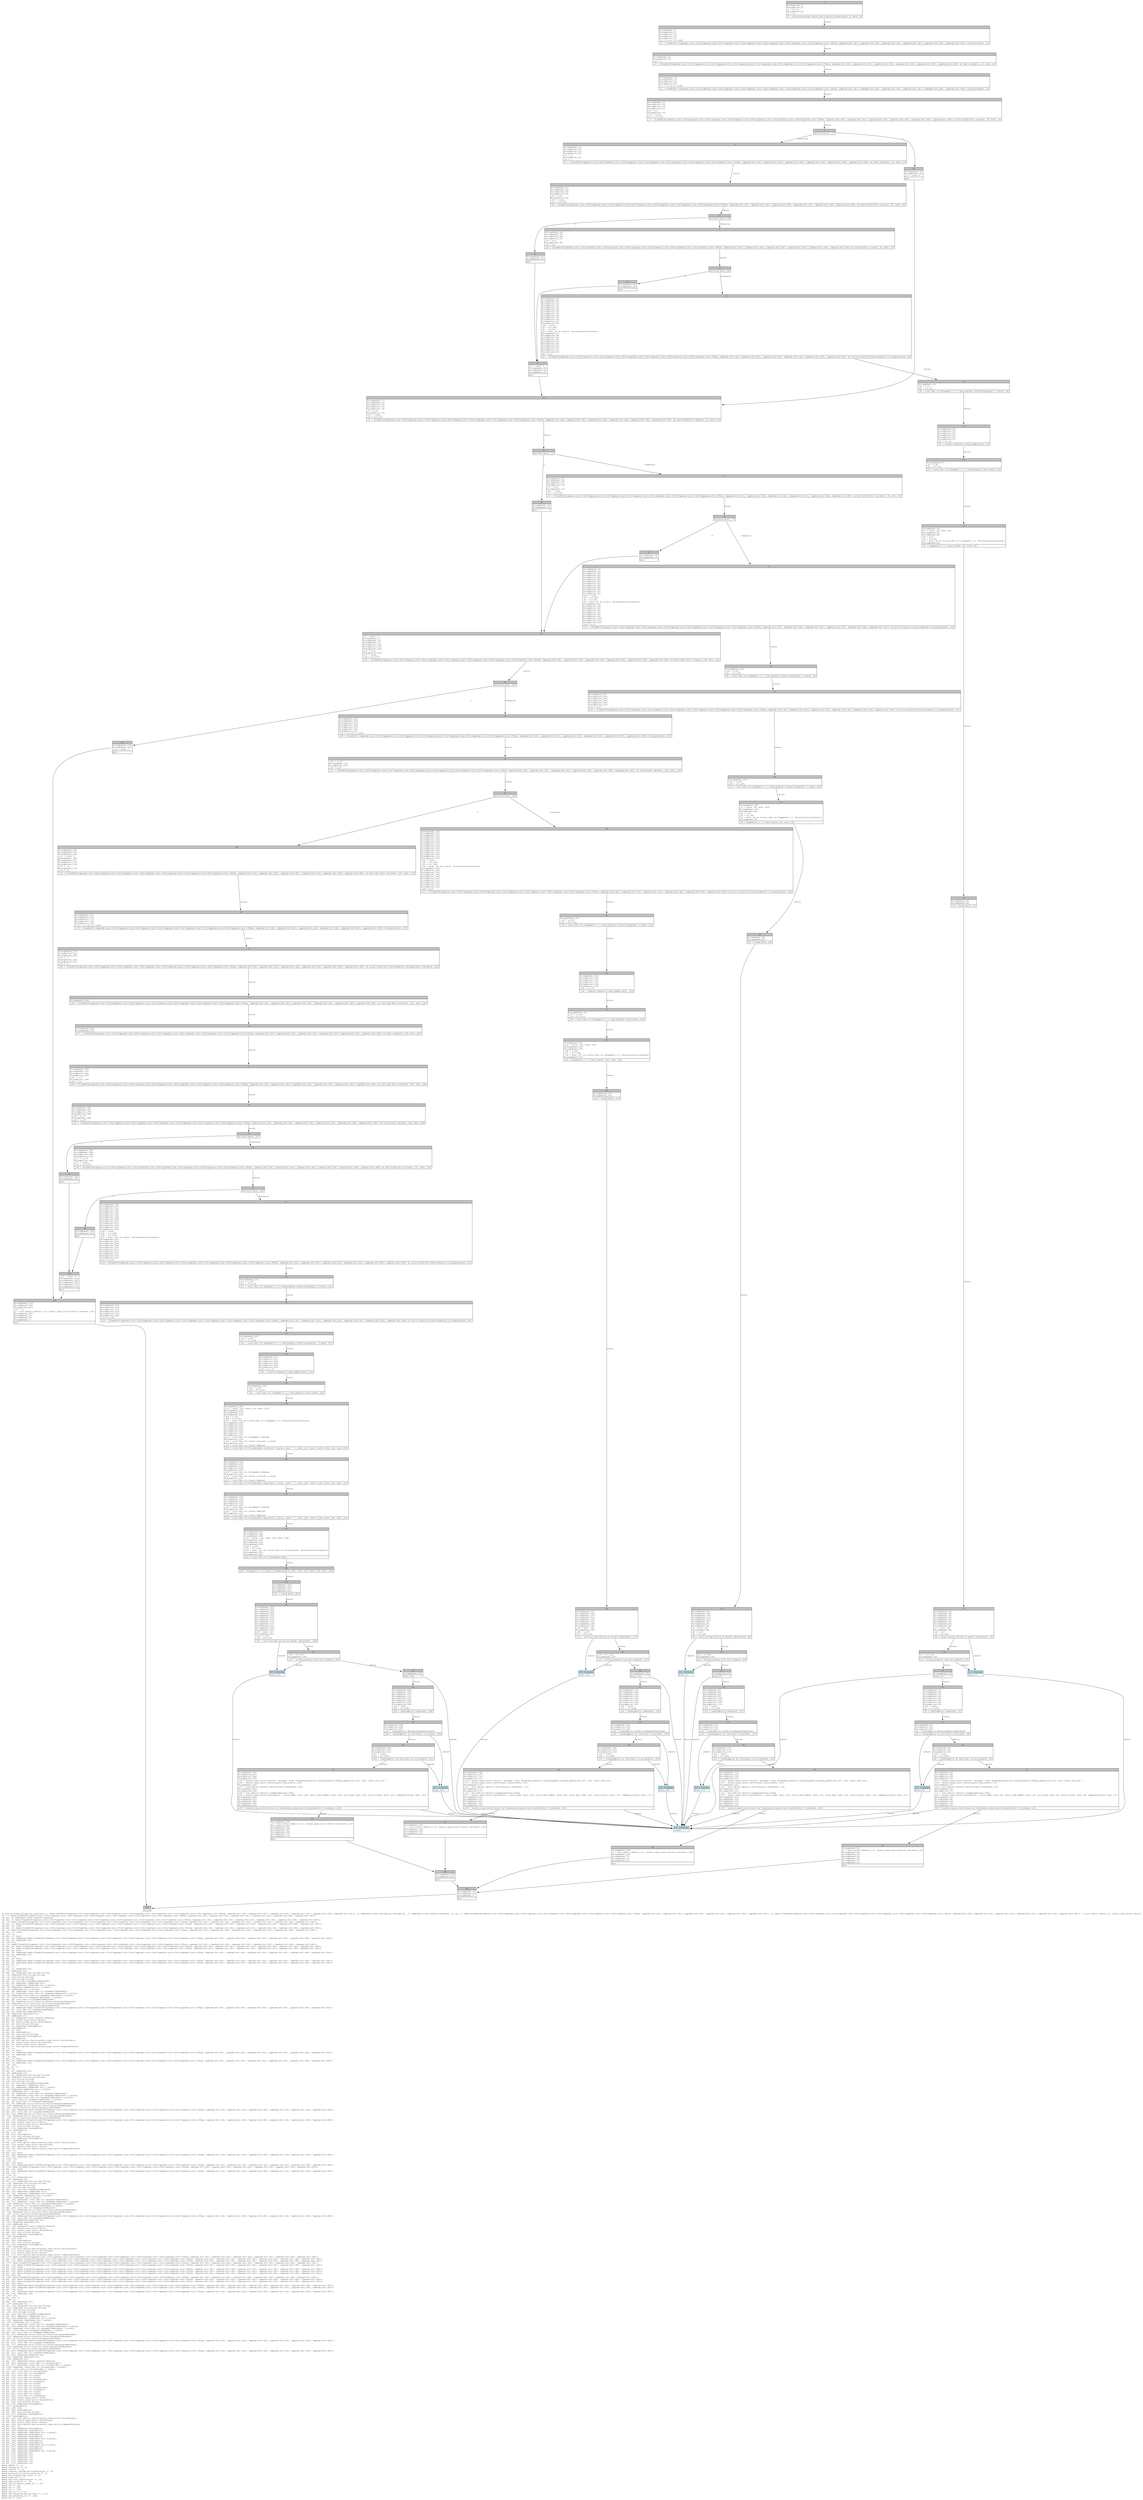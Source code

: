 digraph Mir_0_1382 {
    graph [fontname="Courier, monospace"];
    node [fontname="Courier, monospace"];
    edge [fontname="Courier, monospace"];
    label=<fn post_withdraw_obligation_invariants(_1: fixed::FixedU128&lt;typenum::uint::UInt&lt;typenum::uint::UInt&lt;typenum::uint::UInt&lt;typenum::uint::UInt&lt;typenum::uint::UInt&lt;typenum::uint::UInt&lt;typenum::uint::UTerm, typenum::bit::B1&gt;, typenum::bit::B1&gt;, typenum::bit::B1&gt;, typenum::bit::B1&gt;, typenum::bit::B0&gt;, typenum::bit::B0&gt;&gt;, _2: &amp;ReErased state::obligation::Obligation, _3: &amp;ReErased state::reserve::Reserve, _4: u8, _5: fixed::FixedU128&lt;typenum::uint::UInt&lt;typenum::uint::UInt&lt;typenum::uint::UInt&lt;typenum::uint::UInt&lt;typenum::uint::UInt&lt;typenum::uint::UInt&lt;typenum::uint::UTerm, typenum::bit::B1&gt;, typenum::bit::B1&gt;, typenum::bit::B1&gt;, typenum::bit::B1&gt;, typenum::bit::B0&gt;, typenum::bit::B0&gt;&gt;, _6: fixed::FixedU128&lt;typenum::uint::UInt&lt;typenum::uint::UInt&lt;typenum::uint::UInt&lt;typenum::uint::UInt&lt;typenum::uint::UInt&lt;typenum::uint::UInt&lt;typenum::uint::UTerm, typenum::bit::B1&gt;, typenum::bit::B1&gt;, typenum::bit::B1&gt;, typenum::bit::B1&gt;, typenum::bit::B0&gt;, typenum::bit::B0&gt;&gt;) -&gt; std::result::Result&lt;(), anchor_lang::error::Error&gt;<br align="left"/>let _7: fixed::FixedU128&lt;typenum::uint::UInt&lt;typenum::uint::UInt&lt;typenum::uint::UInt&lt;typenum::uint::UInt&lt;typenum::uint::UInt&lt;typenum::uint::UInt&lt;typenum::uint::UTerm, typenum::bit::B1&gt;, typenum::bit::B1&gt;, typenum::bit::B1&gt;, typenum::bit::B1&gt;, typenum::bit::B0&gt;, typenum::bit::B0&gt;&gt;;<br align="left"/>let mut _8: &amp;ReErased state::reserve::Reserve;<br align="left"/>let mut _9: fixed::FixedU128&lt;typenum::uint::UInt&lt;typenum::uint::UInt&lt;typenum::uint::UInt&lt;typenum::uint::UInt&lt;typenum::uint::UInt&lt;typenum::uint::UInt&lt;typenum::uint::UTerm, typenum::bit::B1&gt;, typenum::bit::B1&gt;, typenum::bit::B1&gt;, typenum::bit::B1&gt;, typenum::bit::B0&gt;, typenum::bit::B0&gt;&gt;;<br align="left"/>let _10: fixed::FixedU128&lt;typenum::uint::UInt&lt;typenum::uint::UInt&lt;typenum::uint::UInt&lt;typenum::uint::UInt&lt;typenum::uint::UInt&lt;typenum::uint::UInt&lt;typenum::uint::UTerm, typenum::bit::B1&gt;, typenum::bit::B1&gt;, typenum::bit::B1&gt;, typenum::bit::B1&gt;, typenum::bit::B0&gt;, typenum::bit::B0&gt;&gt;;<br align="left"/>let mut _11: fixed::FixedU128&lt;typenum::uint::UInt&lt;typenum::uint::UInt&lt;typenum::uint::UInt&lt;typenum::uint::UInt&lt;typenum::uint::UInt&lt;typenum::uint::UInt&lt;typenum::uint::UTerm, typenum::bit::B1&gt;, typenum::bit::B1&gt;, typenum::bit::B1&gt;, typenum::bit::B1&gt;, typenum::bit::B0&gt;, typenum::bit::B0&gt;&gt;;<br align="left"/>let mut _12: u128;<br align="left"/>let mut _13: fixed::FixedU128&lt;typenum::uint::UInt&lt;typenum::uint::UInt&lt;typenum::uint::UInt&lt;typenum::uint::UInt&lt;typenum::uint::UInt&lt;typenum::uint::UInt&lt;typenum::uint::UTerm, typenum::bit::B1&gt;, typenum::bit::B1&gt;, typenum::bit::B1&gt;, typenum::bit::B1&gt;, typenum::bit::B0&gt;, typenum::bit::B0&gt;&gt;;<br align="left"/>let _14: fixed::FixedU128&lt;typenum::uint::UInt&lt;typenum::uint::UInt&lt;typenum::uint::UInt&lt;typenum::uint::UInt&lt;typenum::uint::UInt&lt;typenum::uint::UInt&lt;typenum::uint::UTerm, typenum::bit::B1&gt;, typenum::bit::B1&gt;, typenum::bit::B1&gt;, typenum::bit::B1&gt;, typenum::bit::B0&gt;, typenum::bit::B0&gt;&gt;;<br align="left"/>let mut _15: u128;<br align="left"/>let _16: ();<br align="left"/>let mut _17: bool;<br align="left"/>let mut _18: &amp;ReErased fixed::FixedU128&lt;typenum::uint::UInt&lt;typenum::uint::UInt&lt;typenum::uint::UInt&lt;typenum::uint::UInt&lt;typenum::uint::UInt&lt;typenum::uint::UInt&lt;typenum::uint::UTerm, typenum::bit::B1&gt;, typenum::bit::B1&gt;, typenum::bit::B1&gt;, typenum::bit::B1&gt;, typenum::bit::B0&gt;, typenum::bit::B0&gt;&gt;;<br align="left"/>let mut _19: &amp;ReErased i32;<br align="left"/>let _20: i32;<br align="left"/>let _21: fixed::FixedU128&lt;typenum::uint::UInt&lt;typenum::uint::UInt&lt;typenum::uint::UInt&lt;typenum::uint::UInt&lt;typenum::uint::UInt&lt;typenum::uint::UInt&lt;typenum::uint::UTerm, typenum::bit::B1&gt;, typenum::bit::B1&gt;, typenum::bit::B1&gt;, typenum::bit::B1&gt;, typenum::bit::B0&gt;, typenum::bit::B0&gt;&gt;;<br align="left"/>let mut _22: fixed::FixedU128&lt;typenum::uint::UInt&lt;typenum::uint::UInt&lt;typenum::uint::UInt&lt;typenum::uint::UInt&lt;typenum::uint::UInt&lt;typenum::uint::UInt&lt;typenum::uint::UTerm, typenum::bit::B1&gt;, typenum::bit::B1&gt;, typenum::bit::B1&gt;, typenum::bit::B1&gt;, typenum::bit::B0&gt;, typenum::bit::B0&gt;&gt;;<br align="left"/>let mut _23: fixed::FixedU128&lt;typenum::uint::UInt&lt;typenum::uint::UInt&lt;typenum::uint::UInt&lt;typenum::uint::UInt&lt;typenum::uint::UInt&lt;typenum::uint::UInt&lt;typenum::uint::UTerm, typenum::bit::B1&gt;, typenum::bit::B1&gt;, typenum::bit::B1&gt;, typenum::bit::B1&gt;, typenum::bit::B0&gt;, typenum::bit::B0&gt;&gt;;<br align="left"/>let mut _24: bool;<br align="left"/>let mut _25: &amp;ReErased fixed::FixedU128&lt;typenum::uint::UInt&lt;typenum::uint::UInt&lt;typenum::uint::UInt&lt;typenum::uint::UInt&lt;typenum::uint::UInt&lt;typenum::uint::UInt&lt;typenum::uint::UTerm, typenum::bit::B1&gt;, typenum::bit::B1&gt;, typenum::bit::B1&gt;, typenum::bit::B1&gt;, typenum::bit::B0&gt;, typenum::bit::B0&gt;&gt;;<br align="left"/>let mut _26: &amp;ReErased i32;<br align="left"/>let _27: i32;<br align="left"/>let mut _28: bool;<br align="left"/>let mut _29: &amp;ReErased fixed::FixedU128&lt;typenum::uint::UInt&lt;typenum::uint::UInt&lt;typenum::uint::UInt&lt;typenum::uint::UInt&lt;typenum::uint::UInt&lt;typenum::uint::UInt&lt;typenum::uint::UTerm, typenum::bit::B1&gt;, typenum::bit::B1&gt;, typenum::bit::B1&gt;, typenum::bit::B1&gt;, typenum::bit::B0&gt;, typenum::bit::B0&gt;&gt;;<br align="left"/>let mut _30: &amp;ReErased fixed::FixedU128&lt;typenum::uint::UInt&lt;typenum::uint::UInt&lt;typenum::uint::UInt&lt;typenum::uint::UInt&lt;typenum::uint::UInt&lt;typenum::uint::UInt&lt;typenum::uint::UTerm, typenum::bit::B1&gt;, typenum::bit::B1&gt;, typenum::bit::B1&gt;, typenum::bit::B1&gt;, typenum::bit::B0&gt;, typenum::bit::B0&gt;&gt;;<br align="left"/>let mut _31: !;<br align="left"/>let _32: ();<br align="left"/>let mut _33: &amp;ReErased str;<br align="left"/>let _34: &amp;ReErased str;<br align="left"/>let mut _35: &amp;ReErased std::string::String;<br align="left"/>let _36: &amp;ReErased std::string::String;<br align="left"/>let _37: std::string::String;<br align="left"/>let _38: std::string::String;<br align="left"/>let mut _39: std::fmt::Arguments&lt;ReErased&gt;;<br align="left"/>let mut _40: &amp;ReErased [&amp;ReErased str];<br align="left"/>let mut _41: &amp;ReErased [&amp;ReErased str; 2_usize];<br align="left"/>let _42: &amp;ReErased [&amp;ReErased str; 2_usize];<br align="left"/>let _43: [&amp;ReErased str; 2_usize];<br align="left"/>let mut _44: &amp;ReErased [core::fmt::rt::Argument&lt;ReErased&gt;];<br align="left"/>let mut _45: &amp;ReErased [core::fmt::rt::Argument&lt;ReErased&gt;; 2_usize];<br align="left"/>let _46: &amp;ReErased [core::fmt::rt::Argument&lt;ReErased&gt;; 2_usize];<br align="left"/>let _47: [core::fmt::rt::Argument&lt;ReErased&gt;; 2_usize];<br align="left"/>let mut _48: core::fmt::rt::Argument&lt;ReErased&gt;;<br align="left"/>let mut _49: &amp;ReErased utils::fraction::FractionDisplay&lt;ReErased&gt;;<br align="left"/>let _50: &amp;ReErased utils::fraction::FractionDisplay&lt;ReErased&gt;;<br align="left"/>let _51: utils::fraction::FractionDisplay&lt;ReErased&gt;;<br align="left"/>let mut _52: &amp;ReErased fixed::FixedU128&lt;typenum::uint::UInt&lt;typenum::uint::UInt&lt;typenum::uint::UInt&lt;typenum::uint::UInt&lt;typenum::uint::UInt&lt;typenum::uint::UInt&lt;typenum::uint::UTerm, typenum::bit::B1&gt;, typenum::bit::B1&gt;, typenum::bit::B1&gt;, typenum::bit::B1&gt;, typenum::bit::B0&gt;, typenum::bit::B0&gt;&gt;;<br align="left"/>let mut _53: core::fmt::rt::Argument&lt;ReErased&gt;;<br align="left"/>let mut _54: &amp;ReErased &amp;ReErased str;<br align="left"/>let _55: &amp;ReErased &amp;ReErased str;<br align="left"/>let _56: &amp;ReErased str;<br align="left"/>let mut _57: &amp;ReErased state::reserve::Reserve;<br align="left"/>let mut _58: anchor_lang::error::Error;<br align="left"/>let mut _59: anchor_lang::error::AnchorError;<br align="left"/>let mut _60: std::string::String;<br align="left"/>let mut _61: &amp;ReErased LendingError;<br align="left"/>let _62: LendingError;<br align="left"/>let mut _63: u32;<br align="left"/>let mut _64: LendingError;<br align="left"/>let mut _65: std::string::String;<br align="left"/>let mut _66: &amp;ReErased LendingError;<br align="left"/>let _67: LendingError;<br align="left"/>let mut _68: std::option::Option&lt;anchor_lang::error::ErrorOrigin&gt;;<br align="left"/>let mut _69: anchor_lang::error::ErrorOrigin;<br align="left"/>let mut _70: anchor_lang::error::Source;<br align="left"/>let mut _71: std::option::Option&lt;anchor_lang::error::ComparedValues&gt;;<br align="left"/>let _72: ();<br align="left"/>let mut _73: bool;<br align="left"/>let mut _74: &amp;ReErased fixed::FixedU128&lt;typenum::uint::UInt&lt;typenum::uint::UInt&lt;typenum::uint::UInt&lt;typenum::uint::UInt&lt;typenum::uint::UInt&lt;typenum::uint::UInt&lt;typenum::uint::UTerm, typenum::bit::B1&gt;, typenum::bit::B1&gt;, typenum::bit::B1&gt;, typenum::bit::B1&gt;, typenum::bit::B0&gt;, typenum::bit::B0&gt;&gt;;<br align="left"/>let mut _75: &amp;ReErased i32;<br align="left"/>let _76: i32;<br align="left"/>let mut _77: bool;<br align="left"/>let mut _78: &amp;ReErased fixed::FixedU128&lt;typenum::uint::UInt&lt;typenum::uint::UInt&lt;typenum::uint::UInt&lt;typenum::uint::UInt&lt;typenum::uint::UInt&lt;typenum::uint::UInt&lt;typenum::uint::UTerm, typenum::bit::B1&gt;, typenum::bit::B1&gt;, typenum::bit::B1&gt;, typenum::bit::B1&gt;, typenum::bit::B0&gt;, typenum::bit::B0&gt;&gt;;<br align="left"/>let mut _79: &amp;ReErased i32;<br align="left"/>let _80: i32;<br align="left"/>let mut _81: !;<br align="left"/>let _82: ();<br align="left"/>let mut _83: &amp;ReErased str;<br align="left"/>let _84: &amp;ReErased str;<br align="left"/>let mut _85: &amp;ReErased std::string::String;<br align="left"/>let _86: &amp;ReErased std::string::String;<br align="left"/>let _87: std::string::String;<br align="left"/>let _88: std::string::String;<br align="left"/>let mut _89: std::fmt::Arguments&lt;ReErased&gt;;<br align="left"/>let mut _90: &amp;ReErased [&amp;ReErased str];<br align="left"/>let mut _91: &amp;ReErased [&amp;ReErased str; 2_usize];<br align="left"/>let _92: &amp;ReErased [&amp;ReErased str; 2_usize];<br align="left"/>let _93: [&amp;ReErased str; 2_usize];<br align="left"/>let mut _94: &amp;ReErased [core::fmt::rt::Argument&lt;ReErased&gt;];<br align="left"/>let mut _95: &amp;ReErased [core::fmt::rt::Argument&lt;ReErased&gt;; 2_usize];<br align="left"/>let _96: &amp;ReErased [core::fmt::rt::Argument&lt;ReErased&gt;; 2_usize];<br align="left"/>let _97: [core::fmt::rt::Argument&lt;ReErased&gt;; 2_usize];<br align="left"/>let mut _98: core::fmt::rt::Argument&lt;ReErased&gt;;<br align="left"/>let mut _99: &amp;ReErased utils::fraction::FractionDisplay&lt;ReErased&gt;;<br align="left"/>let _100: &amp;ReErased utils::fraction::FractionDisplay&lt;ReErased&gt;;<br align="left"/>let _101: utils::fraction::FractionDisplay&lt;ReErased&gt;;<br align="left"/>let mut _102: &amp;ReErased fixed::FixedU128&lt;typenum::uint::UInt&lt;typenum::uint::UInt&lt;typenum::uint::UInt&lt;typenum::uint::UInt&lt;typenum::uint::UInt&lt;typenum::uint::UInt&lt;typenum::uint::UTerm, typenum::bit::B1&gt;, typenum::bit::B1&gt;, typenum::bit::B1&gt;, typenum::bit::B1&gt;, typenum::bit::B0&gt;, typenum::bit::B0&gt;&gt;;<br align="left"/>let mut _103: core::fmt::rt::Argument&lt;ReErased&gt;;<br align="left"/>let mut _104: &amp;ReErased utils::fraction::FractionDisplay&lt;ReErased&gt;;<br align="left"/>let _105: &amp;ReErased utils::fraction::FractionDisplay&lt;ReErased&gt;;<br align="left"/>let _106: utils::fraction::FractionDisplay&lt;ReErased&gt;;<br align="left"/>let mut _107: &amp;ReErased fixed::FixedU128&lt;typenum::uint::UInt&lt;typenum::uint::UInt&lt;typenum::uint::UInt&lt;typenum::uint::UInt&lt;typenum::uint::UInt&lt;typenum::uint::UInt&lt;typenum::uint::UTerm, typenum::bit::B1&gt;, typenum::bit::B1&gt;, typenum::bit::B1&gt;, typenum::bit::B1&gt;, typenum::bit::B0&gt;, typenum::bit::B0&gt;&gt;;<br align="left"/>let mut _108: anchor_lang::error::Error;<br align="left"/>let mut _109: anchor_lang::error::AnchorError;<br align="left"/>let mut _110: std::string::String;<br align="left"/>let mut _111: &amp;ReErased LendingError;<br align="left"/>let _112: LendingError;<br align="left"/>let mut _113: u32;<br align="left"/>let mut _114: LendingError;<br align="left"/>let mut _115: std::string::String;<br align="left"/>let mut _116: &amp;ReErased LendingError;<br align="left"/>let _117: LendingError;<br align="left"/>let mut _118: std::option::Option&lt;anchor_lang::error::ErrorOrigin&gt;;<br align="left"/>let mut _119: anchor_lang::error::ErrorOrigin;<br align="left"/>let mut _120: anchor_lang::error::Source;<br align="left"/>let mut _121: std::option::Option&lt;anchor_lang::error::ComparedValues&gt;;<br align="left"/>let _122: ();<br align="left"/>let mut _123: bool;<br align="left"/>let mut _124: &amp;ReErased fixed::FixedU128&lt;typenum::uint::UInt&lt;typenum::uint::UInt&lt;typenum::uint::UInt&lt;typenum::uint::UInt&lt;typenum::uint::UInt&lt;typenum::uint::UInt&lt;typenum::uint::UTerm, typenum::bit::B1&gt;, typenum::bit::B1&gt;, typenum::bit::B1&gt;, typenum::bit::B1&gt;, typenum::bit::B0&gt;, typenum::bit::B0&gt;&gt;;<br align="left"/>let mut _125: &amp;ReErased i32;<br align="left"/>let _126: i32;<br align="left"/>let _127: ();<br align="left"/>let mut _128: bool;<br align="left"/>let mut _129: &amp;ReErased fixed::FixedU128&lt;typenum::uint::UInt&lt;typenum::uint::UInt&lt;typenum::uint::UInt&lt;typenum::uint::UInt&lt;typenum::uint::UInt&lt;typenum::uint::UInt&lt;typenum::uint::UTerm, typenum::bit::B1&gt;, typenum::bit::B1&gt;, typenum::bit::B1&gt;, typenum::bit::B1&gt;, typenum::bit::B0&gt;, typenum::bit::B0&gt;&gt;;<br align="left"/>let _130: fixed::FixedU128&lt;typenum::uint::UInt&lt;typenum::uint::UInt&lt;typenum::uint::UInt&lt;typenum::uint::UInt&lt;typenum::uint::UInt&lt;typenum::uint::UInt&lt;typenum::uint::UTerm, typenum::bit::B1&gt;, typenum::bit::B1&gt;, typenum::bit::B1&gt;, typenum::bit::B1&gt;, typenum::bit::B0&gt;, typenum::bit::B0&gt;&gt;;<br align="left"/>let mut _131: u128;<br align="left"/>let mut _132: &amp;ReErased fixed::FixedU128&lt;typenum::uint::UInt&lt;typenum::uint::UInt&lt;typenum::uint::UInt&lt;typenum::uint::UInt&lt;typenum::uint::UInt&lt;typenum::uint::UInt&lt;typenum::uint::UTerm, typenum::bit::B1&gt;, typenum::bit::B1&gt;, typenum::bit::B1&gt;, typenum::bit::B1&gt;, typenum::bit::B0&gt;, typenum::bit::B0&gt;&gt;;<br align="left"/>let mut _133: !;<br align="left"/>let _134: ();<br align="left"/>let mut _135: &amp;ReErased str;<br align="left"/>let _136: &amp;ReErased str;<br align="left"/>let mut _137: &amp;ReErased std::string::String;<br align="left"/>let _138: &amp;ReErased std::string::String;<br align="left"/>let _139: std::string::String;<br align="left"/>let _140: std::string::String;<br align="left"/>let mut _141: std::fmt::Arguments&lt;ReErased&gt;;<br align="left"/>let mut _142: &amp;ReErased [&amp;ReErased str];<br align="left"/>let mut _143: &amp;ReErased [&amp;ReErased str; 2_usize];<br align="left"/>let _144: &amp;ReErased [&amp;ReErased str; 2_usize];<br align="left"/>let _145: [&amp;ReErased str; 2_usize];<br align="left"/>let mut _146: &amp;ReErased [core::fmt::rt::Argument&lt;ReErased&gt;];<br align="left"/>let mut _147: &amp;ReErased [core::fmt::rt::Argument&lt;ReErased&gt;; 2_usize];<br align="left"/>let _148: &amp;ReErased [core::fmt::rt::Argument&lt;ReErased&gt;; 2_usize];<br align="left"/>let _149: [core::fmt::rt::Argument&lt;ReErased&gt;; 2_usize];<br align="left"/>let mut _150: core::fmt::rt::Argument&lt;ReErased&gt;;<br align="left"/>let mut _151: &amp;ReErased utils::fraction::FractionDisplay&lt;ReErased&gt;;<br align="left"/>let _152: &amp;ReErased utils::fraction::FractionDisplay&lt;ReErased&gt;;<br align="left"/>let _153: utils::fraction::FractionDisplay&lt;ReErased&gt;;<br align="left"/>let mut _154: &amp;ReErased fixed::FixedU128&lt;typenum::uint::UInt&lt;typenum::uint::UInt&lt;typenum::uint::UInt&lt;typenum::uint::UInt&lt;typenum::uint::UInt&lt;typenum::uint::UInt&lt;typenum::uint::UTerm, typenum::bit::B1&gt;, typenum::bit::B1&gt;, typenum::bit::B1&gt;, typenum::bit::B1&gt;, typenum::bit::B0&gt;, typenum::bit::B0&gt;&gt;;<br align="left"/>let mut _155: core::fmt::rt::Argument&lt;ReErased&gt;;<br align="left"/>let mut _156: &amp;ReErased &amp;ReErased str;<br align="left"/>let _157: &amp;ReErased &amp;ReErased str;<br align="left"/>let _158: &amp;ReErased str;<br align="left"/>let mut _159: &amp;ReErased state::reserve::Reserve;<br align="left"/>let mut _160: anchor_lang::error::Error;<br align="left"/>let mut _161: anchor_lang::error::AnchorError;<br align="left"/>let mut _162: std::string::String;<br align="left"/>let mut _163: &amp;ReErased LendingError;<br align="left"/>let _164: LendingError;<br align="left"/>let mut _165: u32;<br align="left"/>let mut _166: LendingError;<br align="left"/>let mut _167: std::string::String;<br align="left"/>let mut _168: &amp;ReErased LendingError;<br align="left"/>let _169: LendingError;<br align="left"/>let mut _170: std::option::Option&lt;anchor_lang::error::ErrorOrigin&gt;;<br align="left"/>let mut _171: anchor_lang::error::ErrorOrigin;<br align="left"/>let mut _172: anchor_lang::error::Source;<br align="left"/>let mut _173: std::option::Option&lt;anchor_lang::error::ComparedValues&gt;;<br align="left"/>let _174: fixed::FixedU128&lt;typenum::uint::UInt&lt;typenum::uint::UInt&lt;typenum::uint::UInt&lt;typenum::uint::UInt&lt;typenum::uint::UInt&lt;typenum::uint::UInt&lt;typenum::uint::UTerm, typenum::bit::B1&gt;, typenum::bit::B1&gt;, typenum::bit::B1&gt;, typenum::bit::B1&gt;, typenum::bit::B0&gt;, typenum::bit::B0&gt;&gt;;<br align="left"/>let mut _175: fixed::FixedU128&lt;typenum::uint::UInt&lt;typenum::uint::UInt&lt;typenum::uint::UInt&lt;typenum::uint::UInt&lt;typenum::uint::UInt&lt;typenum::uint::UInt&lt;typenum::uint::UTerm, typenum::bit::B1&gt;, typenum::bit::B1&gt;, typenum::bit::B1&gt;, typenum::bit::B1&gt;, typenum::bit::B0&gt;, typenum::bit::B0&gt;&gt;;<br align="left"/>let mut _176: fixed::FixedU128&lt;typenum::uint::UInt&lt;typenum::uint::UInt&lt;typenum::uint::UInt&lt;typenum::uint::UInt&lt;typenum::uint::UInt&lt;typenum::uint::UInt&lt;typenum::uint::UTerm, typenum::bit::B1&gt;, typenum::bit::B1&gt;, typenum::bit::B1&gt;, typenum::bit::B1&gt;, typenum::bit::B0&gt;, typenum::bit::B0&gt;&gt;;<br align="left"/>let _177: fixed::FixedU128&lt;typenum::uint::UInt&lt;typenum::uint::UInt&lt;typenum::uint::UInt&lt;typenum::uint::UInt&lt;typenum::uint::UInt&lt;typenum::uint::UInt&lt;typenum::uint::UTerm, typenum::bit::B1&gt;, typenum::bit::B1&gt;, typenum::bit::B1&gt;, typenum::bit::B1&gt;, typenum::bit::B0&gt;, typenum::bit::B0&gt;&gt;;<br align="left"/>let mut _178: fixed::FixedU128&lt;typenum::uint::UInt&lt;typenum::uint::UInt&lt;typenum::uint::UInt&lt;typenum::uint::UInt&lt;typenum::uint::UInt&lt;typenum::uint::UInt&lt;typenum::uint::UTerm, typenum::bit::B1&gt;, typenum::bit::B1&gt;, typenum::bit::B1&gt;, typenum::bit::B1&gt;, typenum::bit::B0&gt;, typenum::bit::B0&gt;&gt;;<br align="left"/>let mut _179: u128;<br align="left"/>let mut _180: fixed::FixedU128&lt;typenum::uint::UInt&lt;typenum::uint::UInt&lt;typenum::uint::UInt&lt;typenum::uint::UInt&lt;typenum::uint::UInt&lt;typenum::uint::UInt&lt;typenum::uint::UTerm, typenum::bit::B1&gt;, typenum::bit::B1&gt;, typenum::bit::B1&gt;, typenum::bit::B1&gt;, typenum::bit::B0&gt;, typenum::bit::B0&gt;&gt;;<br align="left"/>let mut _181: fixed::FixedU128&lt;typenum::uint::UInt&lt;typenum::uint::UInt&lt;typenum::uint::UInt&lt;typenum::uint::UInt&lt;typenum::uint::UInt&lt;typenum::uint::UInt&lt;typenum::uint::UTerm, typenum::bit::B1&gt;, typenum::bit::B1&gt;, typenum::bit::B1&gt;, typenum::bit::B1&gt;, typenum::bit::B0&gt;, typenum::bit::B0&gt;&gt;;<br align="left"/>let mut _182: fixed::FixedU128&lt;typenum::uint::UInt&lt;typenum::uint::UInt&lt;typenum::uint::UInt&lt;typenum::uint::UInt&lt;typenum::uint::UInt&lt;typenum::uint::UInt&lt;typenum::uint::UTerm, typenum::bit::B1&gt;, typenum::bit::B1&gt;, typenum::bit::B1&gt;, typenum::bit::B1&gt;, typenum::bit::B0&gt;, typenum::bit::B0&gt;&gt;;<br align="left"/>let mut _183: u8;<br align="left"/>let _184: fixed::FixedU128&lt;typenum::uint::UInt&lt;typenum::uint::UInt&lt;typenum::uint::UInt&lt;typenum::uint::UInt&lt;typenum::uint::UInt&lt;typenum::uint::UInt&lt;typenum::uint::UTerm, typenum::bit::B1&gt;, typenum::bit::B1&gt;, typenum::bit::B1&gt;, typenum::bit::B1&gt;, typenum::bit::B0&gt;, typenum::bit::B0&gt;&gt;;<br align="left"/>let mut _185: fixed::FixedU128&lt;typenum::uint::UInt&lt;typenum::uint::UInt&lt;typenum::uint::UInt&lt;typenum::uint::UInt&lt;typenum::uint::UInt&lt;typenum::uint::UInt&lt;typenum::uint::UTerm, typenum::bit::B1&gt;, typenum::bit::B1&gt;, typenum::bit::B1&gt;, typenum::bit::B1&gt;, typenum::bit::B0&gt;, typenum::bit::B0&gt;&gt;;<br align="left"/>let mut _186: fixed::FixedU128&lt;typenum::uint::UInt&lt;typenum::uint::UInt&lt;typenum::uint::UInt&lt;typenum::uint::UInt&lt;typenum::uint::UInt&lt;typenum::uint::UInt&lt;typenum::uint::UTerm, typenum::bit::B1&gt;, typenum::bit::B1&gt;, typenum::bit::B1&gt;, typenum::bit::B1&gt;, typenum::bit::B0&gt;, typenum::bit::B0&gt;&gt;;<br align="left"/>let mut _187: bool;<br align="left"/>let mut _188: &amp;ReErased fixed::FixedU128&lt;typenum::uint::UInt&lt;typenum::uint::UInt&lt;typenum::uint::UInt&lt;typenum::uint::UInt&lt;typenum::uint::UInt&lt;typenum::uint::UInt&lt;typenum::uint::UTerm, typenum::bit::B1&gt;, typenum::bit::B1&gt;, typenum::bit::B1&gt;, typenum::bit::B1&gt;, typenum::bit::B0&gt;, typenum::bit::B0&gt;&gt;;<br align="left"/>let mut _189: &amp;ReErased fixed::FixedU128&lt;typenum::uint::UInt&lt;typenum::uint::UInt&lt;typenum::uint::UInt&lt;typenum::uint::UInt&lt;typenum::uint::UInt&lt;typenum::uint::UInt&lt;typenum::uint::UTerm, typenum::bit::B1&gt;, typenum::bit::B1&gt;, typenum::bit::B1&gt;, typenum::bit::B1&gt;, typenum::bit::B0&gt;, typenum::bit::B0&gt;&gt;;<br align="left"/>let mut _190: bool;<br align="left"/>let mut _191: &amp;ReErased fixed::FixedU128&lt;typenum::uint::UInt&lt;typenum::uint::UInt&lt;typenum::uint::UInt&lt;typenum::uint::UInt&lt;typenum::uint::UInt&lt;typenum::uint::UInt&lt;typenum::uint::UTerm, typenum::bit::B1&gt;, typenum::bit::B1&gt;, typenum::bit::B1&gt;, typenum::bit::B1&gt;, typenum::bit::B0&gt;, typenum::bit::B0&gt;&gt;;<br align="left"/>let mut _192: &amp;ReErased i32;<br align="left"/>let _193: i32;<br align="left"/>let mut _194: !;<br align="left"/>let _195: ();<br align="left"/>let mut _196: &amp;ReErased str;<br align="left"/>let _197: &amp;ReErased str;<br align="left"/>let mut _198: &amp;ReErased std::string::String;<br align="left"/>let _199: &amp;ReErased std::string::String;<br align="left"/>let _200: std::string::String;<br align="left"/>let _201: std::string::String;<br align="left"/>let mut _202: std::fmt::Arguments&lt;ReErased&gt;;<br align="left"/>let mut _203: &amp;ReErased [&amp;ReErased str];<br align="left"/>let mut _204: &amp;ReErased [&amp;ReErased str; 3_usize];<br align="left"/>let _205: &amp;ReErased [&amp;ReErased str; 3_usize];<br align="left"/>let _206: [&amp;ReErased str; 3_usize];<br align="left"/>let mut _207: &amp;ReErased [core::fmt::rt::Argument&lt;ReErased&gt;];<br align="left"/>let mut _208: &amp;ReErased [core::fmt::rt::Argument&lt;ReErased&gt;; 3_usize];<br align="left"/>let _209: &amp;ReErased [core::fmt::rt::Argument&lt;ReErased&gt;; 3_usize];<br align="left"/>let _210: [core::fmt::rt::Argument&lt;ReErased&gt;; 3_usize];<br align="left"/>let mut _211: core::fmt::rt::Argument&lt;ReErased&gt;;<br align="left"/>let mut _212: &amp;ReErased utils::fraction::FractionDisplay&lt;ReErased&gt;;<br align="left"/>let _213: &amp;ReErased utils::fraction::FractionDisplay&lt;ReErased&gt;;<br align="left"/>let _214: utils::fraction::FractionDisplay&lt;ReErased&gt;;<br align="left"/>let mut _215: &amp;ReErased fixed::FixedU128&lt;typenum::uint::UInt&lt;typenum::uint::UInt&lt;typenum::uint::UInt&lt;typenum::uint::UInt&lt;typenum::uint::UInt&lt;typenum::uint::UInt&lt;typenum::uint::UTerm, typenum::bit::B1&gt;, typenum::bit::B1&gt;, typenum::bit::B1&gt;, typenum::bit::B1&gt;, typenum::bit::B0&gt;, typenum::bit::B0&gt;&gt;;<br align="left"/>let mut _216: core::fmt::rt::Argument&lt;ReErased&gt;;<br align="left"/>let mut _217: &amp;ReErased utils::fraction::FractionDisplay&lt;ReErased&gt;;<br align="left"/>let _218: &amp;ReErased utils::fraction::FractionDisplay&lt;ReErased&gt;;<br align="left"/>let _219: utils::fraction::FractionDisplay&lt;ReErased&gt;;<br align="left"/>let mut _220: &amp;ReErased fixed::FixedU128&lt;typenum::uint::UInt&lt;typenum::uint::UInt&lt;typenum::uint::UInt&lt;typenum::uint::UInt&lt;typenum::uint::UInt&lt;typenum::uint::UInt&lt;typenum::uint::UTerm, typenum::bit::B1&gt;, typenum::bit::B1&gt;, typenum::bit::B1&gt;, typenum::bit::B1&gt;, typenum::bit::B0&gt;, typenum::bit::B0&gt;&gt;;<br align="left"/>let mut _221: core::fmt::rt::Argument&lt;ReErased&gt;;<br align="left"/>let mut _222: &amp;ReErased &amp;ReErased str;<br align="left"/>let _223: &amp;ReErased &amp;ReErased str;<br align="left"/>let _224: &amp;ReErased str;<br align="left"/>let mut _225: &amp;ReErased state::reserve::Reserve;<br align="left"/>let mut _226: &amp;ReErased [core::fmt::rt::Placeholder];<br align="left"/>let mut _227: &amp;ReErased [core::fmt::rt::Placeholder; 3_usize];<br align="left"/>let _228: &amp;ReErased [core::fmt::rt::Placeholder; 3_usize];<br align="left"/>let _229: [core::fmt::rt::Placeholder; 3_usize];<br align="left"/>let mut _230: core::fmt::rt::Placeholder;<br align="left"/>let mut _231: core::fmt::rt::Alignment;<br align="left"/>let mut _232: core::fmt::rt::Count;<br align="left"/>let mut _233: core::fmt::rt::Count;<br align="left"/>let mut _234: core::fmt::rt::Placeholder;<br align="left"/>let mut _235: core::fmt::rt::Alignment;<br align="left"/>let mut _236: core::fmt::rt::Count;<br align="left"/>let mut _237: core::fmt::rt::Count;<br align="left"/>let mut _238: core::fmt::rt::Placeholder;<br align="left"/>let mut _239: core::fmt::rt::Alignment;<br align="left"/>let mut _240: core::fmt::rt::Count;<br align="left"/>let mut _241: core::fmt::rt::Count;<br align="left"/>let mut _242: core::fmt::rt::UnsafeArg;<br align="left"/>let mut _243: anchor_lang::error::Error;<br align="left"/>let mut _244: anchor_lang::error::AnchorError;<br align="left"/>let mut _245: std::string::String;<br align="left"/>let mut _246: &amp;ReErased LendingError;<br align="left"/>let _247: LendingError;<br align="left"/>let mut _248: u32;<br align="left"/>let mut _249: LendingError;<br align="left"/>let mut _250: std::string::String;<br align="left"/>let mut _251: &amp;ReErased LendingError;<br align="left"/>let _252: LendingError;<br align="left"/>let mut _253: std::option::Option&lt;anchor_lang::error::ErrorOrigin&gt;;<br align="left"/>let mut _254: anchor_lang::error::ErrorOrigin;<br align="left"/>let mut _255: anchor_lang::error::Source;<br align="left"/>let mut _256: std::option::Option&lt;anchor_lang::error::ComparedValues&gt;;<br align="left"/>let mut _257: ();<br align="left"/>let mut _258: &amp;ReErased LendingError;<br align="left"/>let mut _259: &amp;ReErased LendingError;<br align="left"/>let mut _260: &amp;ReErased [&amp;ReErased str; 2_usize];<br align="left"/>let mut _261: &amp;ReErased LendingError;<br align="left"/>let mut _262: &amp;ReErased LendingError;<br align="left"/>let mut _263: &amp;ReErased [&amp;ReErased str; 2_usize];<br align="left"/>let mut _264: &amp;ReErased LendingError;<br align="left"/>let mut _265: &amp;ReErased LendingError;<br align="left"/>let mut _266: &amp;ReErased [&amp;ReErased str; 2_usize];<br align="left"/>let mut _267: &amp;ReErased LendingError;<br align="left"/>let mut _268: &amp;ReErased LendingError;<br align="left"/>let mut _269: &amp;ReErased [&amp;ReErased str; 3_usize];<br align="left"/>let mut _270: &amp;ReErased i32;<br align="left"/>let mut _271: &amp;ReErased i32;<br align="left"/>let mut _272: &amp;ReErased i32;<br align="left"/>let mut _273: &amp;ReErased i32;<br align="left"/>let mut _274: &amp;ReErased i32;<br align="left"/>let mut _275: &amp;ReErased i32;<br align="left"/>debug amount =&gt; _1;<br align="left"/>debug obligation =&gt; _2;<br align="left"/>debug reserve =&gt; _3;<br align="left"/>debug reserve_liquidation_threshold_pct =&gt; _4;<br align="left"/>debug previous_collateral_asset_mv =&gt; _5;<br align="left"/>debug min_accepted_net_value =&gt; _6;<br align="left"/>debug asset_mv =&gt; _7;<br align="left"/>debug new_total_deposited_mv =&gt; _10;<br align="left"/>debug debt_value_bf =&gt; _14;<br align="left"/>debug new_collateral_asset_mv =&gt; _21;<br align="left"/>debug res =&gt; _38;<br align="left"/>debug res =&gt; _88;<br align="left"/>debug res =&gt; _140;<br align="left"/>debug new_ltv =&gt; _174;<br align="left"/>debug new_unhealthy_borrow_value =&gt; _177;<br align="left"/>debug new_unhealthy_ltv =&gt; _184;<br align="left"/>debug res =&gt; _201;<br align="left"/>>;
    bb0__0_1382 [shape="none", label=<<table border="0" cellborder="1" cellspacing="0"><tr><td bgcolor="gray" align="center" colspan="1">0</td></tr><tr><td align="left" balign="left">StorageLive(_7)<br/>StorageLive(_8)<br/>_8 = &amp;(*_3)<br/>StorageLive(_9)<br/>_9 = _1<br/></td></tr><tr><td align="left">_7 = calculate_market_value_from_liquidity_amount(move _8, move _9)</td></tr></table>>];
    bb1__0_1382 [shape="none", label=<<table border="0" cellborder="1" cellspacing="0"><tr><td bgcolor="gray" align="center" colspan="1">1</td></tr><tr><td align="left" balign="left">StorageDead(_9)<br/>StorageDead(_8)<br/>StorageLive(_10)<br/>StorageLive(_11)<br/>StorageLive(_12)<br/>_12 = ((*_2).6: u128)<br/></td></tr><tr><td align="left">_11 = FixedU128::&lt;typenum::uint::UInt&lt;typenum::uint::UInt&lt;typenum::uint::UInt&lt;typenum::uint::UInt&lt;typenum::uint::UInt&lt;typenum::uint::UInt&lt;typenum::uint::UTerm, typenum::bit::B1&gt;, typenum::bit::B1&gt;, typenum::bit::B1&gt;, typenum::bit::B1&gt;, typenum::bit::B0&gt;, typenum::bit::B0&gt;&gt;::from_bits(move _12)</td></tr></table>>];
    bb2__0_1382 [shape="none", label=<<table border="0" cellborder="1" cellspacing="0"><tr><td bgcolor="gray" align="center" colspan="1">2</td></tr><tr><td align="left" balign="left">StorageDead(_12)<br/>StorageLive(_13)<br/>_13 = _7<br/></td></tr><tr><td align="left">_10 = &lt;FixedU128&lt;typenum::uint::UInt&lt;typenum::uint::UInt&lt;typenum::uint::UInt&lt;typenum::uint::UInt&lt;typenum::uint::UInt&lt;typenum::uint::UInt&lt;typenum::uint::UTerm, typenum::bit::B1&gt;, typenum::bit::B1&gt;, typenum::bit::B1&gt;, typenum::bit::B1&gt;, typenum::bit::B0&gt;, typenum::bit::B0&gt;&gt; as Sub&gt;::sub(move _11, move _13)</td></tr></table>>];
    bb3__0_1382 [shape="none", label=<<table border="0" cellborder="1" cellspacing="0"><tr><td bgcolor="gray" align="center" colspan="1">3</td></tr><tr><td align="left" balign="left">StorageDead(_13)<br/>StorageDead(_11)<br/>StorageLive(_14)<br/>StorageLive(_15)<br/>_15 = ((*_2).8: u128)<br/></td></tr><tr><td align="left">_14 = FixedU128::&lt;typenum::uint::UInt&lt;typenum::uint::UInt&lt;typenum::uint::UInt&lt;typenum::uint::UInt&lt;typenum::uint::UInt&lt;typenum::uint::UInt&lt;typenum::uint::UTerm, typenum::bit::B1&gt;, typenum::bit::B1&gt;, typenum::bit::B1&gt;, typenum::bit::B1&gt;, typenum::bit::B0&gt;, typenum::bit::B0&gt;&gt;::from_bits(move _15)</td></tr></table>>];
    bb4__0_1382 [shape="none", label=<<table border="0" cellborder="1" cellspacing="0"><tr><td bgcolor="gray" align="center" colspan="1">4</td></tr><tr><td align="left" balign="left">StorageDead(_15)<br/>StorageLive(_16)<br/>StorageLive(_17)<br/>StorageLive(_18)<br/>_18 = &amp;_5<br/>StorageLive(_19)<br/>_275 = const _<br/>_19 = &amp;(*_275)<br/></td></tr><tr><td align="left">_17 = &lt;FixedU128&lt;typenum::uint::UInt&lt;typenum::uint::UInt&lt;typenum::uint::UInt&lt;typenum::uint::UInt&lt;typenum::uint::UInt&lt;typenum::uint::UInt&lt;typenum::uint::UTerm, typenum::bit::B1&gt;, typenum::bit::B1&gt;, typenum::bit::B1&gt;, typenum::bit::B1&gt;, typenum::bit::B0&gt;, typenum::bit::B0&gt;&gt; as PartialEq&lt;i32&gt;&gt;::ne(move _18, move _19)</td></tr></table>>];
    bb5__0_1382 [shape="none", label=<<table border="0" cellborder="1" cellspacing="0"><tr><td bgcolor="gray" align="center" colspan="1">5</td></tr><tr><td align="left">switchInt(move _17)</td></tr></table>>];
    bb6__0_1382 [shape="none", label=<<table border="0" cellborder="1" cellspacing="0"><tr><td bgcolor="gray" align="center" colspan="1">6</td></tr><tr><td align="left" balign="left">StorageDead(_19)<br/>StorageDead(_18)<br/>StorageLive(_21)<br/>StorageLive(_22)<br/>_22 = _5<br/>StorageLive(_23)<br/>_23 = _7<br/></td></tr><tr><td align="left">_21 = &lt;FixedU128&lt;typenum::uint::UInt&lt;typenum::uint::UInt&lt;typenum::uint::UInt&lt;typenum::uint::UInt&lt;typenum::uint::UInt&lt;typenum::uint::UInt&lt;typenum::uint::UTerm, typenum::bit::B1&gt;, typenum::bit::B1&gt;, typenum::bit::B1&gt;, typenum::bit::B1&gt;, typenum::bit::B0&gt;, typenum::bit::B0&gt;&gt; as Sub&gt;::sub(move _22, move _23)</td></tr></table>>];
    bb7__0_1382 [shape="none", label=<<table border="0" cellborder="1" cellspacing="0"><tr><td bgcolor="gray" align="center" colspan="1">7</td></tr><tr><td align="left" balign="left">StorageDead(_23)<br/>StorageDead(_22)<br/>StorageLive(_24)<br/>StorageLive(_25)<br/>_25 = &amp;_21<br/>StorageLive(_26)<br/>_274 = const _<br/>_26 = &amp;(*_274)<br/></td></tr><tr><td align="left">_24 = &lt;FixedU128&lt;typenum::uint::UInt&lt;typenum::uint::UInt&lt;typenum::uint::UInt&lt;typenum::uint::UInt&lt;typenum::uint::UInt&lt;typenum::uint::UInt&lt;typenum::uint::UTerm, typenum::bit::B1&gt;, typenum::bit::B1&gt;, typenum::bit::B1&gt;, typenum::bit::B1&gt;, typenum::bit::B0&gt;, typenum::bit::B0&gt;&gt; as PartialOrd&lt;i32&gt;&gt;::gt(move _25, move _26)</td></tr></table>>];
    bb8__0_1382 [shape="none", label=<<table border="0" cellborder="1" cellspacing="0"><tr><td bgcolor="gray" align="center" colspan="1">8</td></tr><tr><td align="left">switchInt(move _24)</td></tr></table>>];
    bb9__0_1382 [shape="none", label=<<table border="0" cellborder="1" cellspacing="0"><tr><td bgcolor="gray" align="center" colspan="1">9</td></tr><tr><td align="left" balign="left">StorageDead(_26)<br/>StorageDead(_25)<br/>StorageLive(_28)<br/>StorageLive(_29)<br/>_29 = &amp;_21<br/>StorageLive(_30)<br/>_30 = &amp;_6<br/></td></tr><tr><td align="left">_28 = &lt;FixedU128&lt;typenum::uint::UInt&lt;typenum::uint::UInt&lt;typenum::uint::UInt&lt;typenum::uint::UInt&lt;typenum::uint::UInt&lt;typenum::uint::UInt&lt;typenum::uint::UTerm, typenum::bit::B1&gt;, typenum::bit::B1&gt;, typenum::bit::B1&gt;, typenum::bit::B1&gt;, typenum::bit::B0&gt;, typenum::bit::B0&gt;&gt; as PartialOrd&gt;::lt(move _29, move _30)</td></tr></table>>];
    bb10__0_1382 [shape="none", label=<<table border="0" cellborder="1" cellspacing="0"><tr><td bgcolor="gray" align="center" colspan="1">10</td></tr><tr><td align="left">switchInt(move _28)</td></tr></table>>];
    bb11__0_1382 [shape="none", label=<<table border="0" cellborder="1" cellspacing="0"><tr><td bgcolor="gray" align="center" colspan="1">11</td></tr><tr><td align="left" balign="left">StorageDead(_30)<br/>StorageDead(_29)<br/>StorageLive(_32)<br/>StorageLive(_33)<br/>StorageLive(_34)<br/>StorageLive(_35)<br/>StorageLive(_36)<br/>StorageLive(_37)<br/>StorageLive(_38)<br/>StorageLive(_39)<br/>StorageLive(_40)<br/>StorageLive(_41)<br/>StorageLive(_42)<br/>_260 = const _<br/>_42 = &amp;(*_260)<br/>_41 = &amp;(*_42)<br/>_40 = move _41 as &amp;[&amp;str] (PointerCoercion(Unsize))<br/>StorageDead(_41)<br/>StorageLive(_44)<br/>StorageLive(_45)<br/>StorageLive(_46)<br/>StorageLive(_47)<br/>StorageLive(_48)<br/>StorageLive(_49)<br/>StorageLive(_50)<br/>StorageLive(_51)<br/>StorageLive(_52)<br/>_52 = &amp;_21<br/></td></tr><tr><td align="left">_51 = &lt;FixedU128&lt;typenum::uint::UInt&lt;typenum::uint::UInt&lt;typenum::uint::UInt&lt;typenum::uint::UInt&lt;typenum::uint::UInt&lt;typenum::uint::UInt&lt;typenum::uint::UTerm, typenum::bit::B1&gt;, typenum::bit::B1&gt;, typenum::bit::B1&gt;, typenum::bit::B1&gt;, typenum::bit::B0&gt;, typenum::bit::B0&gt;&gt; as utils::fraction::FractionExtra&gt;::to_display(move _52)</td></tr></table>>];
    bb12__0_1382 [shape="none", label=<<table border="0" cellborder="1" cellspacing="0"><tr><td bgcolor="gray" align="center" colspan="1">12</td></tr><tr><td align="left" balign="left">StorageDead(_52)<br/>_50 = &amp;_51<br/>_49 = &amp;(*_50)<br/></td></tr><tr><td align="left">_48 = core::fmt::rt::Argument::&lt;'_&gt;::new_display::&lt;FractionDisplay&lt;'_&gt;&gt;(move _49)</td></tr></table>>];
    bb13__0_1382 [shape="none", label=<<table border="0" cellborder="1" cellspacing="0"><tr><td bgcolor="gray" align="center" colspan="1">13</td></tr><tr><td align="left" balign="left">StorageDead(_49)<br/>StorageLive(_53)<br/>StorageLive(_54)<br/>StorageLive(_55)<br/>StorageLive(_56)<br/>StorageLive(_57)<br/>_57 = &amp;(*_3)<br/></td></tr><tr><td align="left">_56 = reserve::Reserve::token_symbol(move _57)</td></tr></table>>];
    bb14__0_1382 [shape="none", label=<<table border="0" cellborder="1" cellspacing="0"><tr><td bgcolor="gray" align="center" colspan="1">14</td></tr><tr><td align="left" balign="left">StorageDead(_57)<br/>_55 = &amp;_56<br/>_54 = &amp;(*_55)<br/></td></tr><tr><td align="left">_53 = core::fmt::rt::Argument::&lt;'_&gt;::new_display::&lt;&amp;str&gt;(move _54)</td></tr></table>>];
    bb15__0_1382 [shape="none", label=<<table border="0" cellborder="1" cellspacing="0"><tr><td bgcolor="gray" align="center" colspan="1">15</td></tr><tr><td align="left" balign="left">StorageDead(_54)<br/>_47 = [move _48, move _53]<br/>StorageDead(_53)<br/>StorageDead(_48)<br/>_46 = &amp;_47<br/>_45 = &amp;(*_46)<br/>_44 = move _45 as &amp;[core::fmt::rt::Argument&lt;'_&gt;] (PointerCoercion(Unsize))<br/>StorageDead(_45)<br/></td></tr><tr><td align="left">_39 = Arguments::&lt;'_&gt;::new_v1(move _40, move _44)</td></tr></table>>];
    bb16__0_1382 [shape="none", label=<<table border="0" cellborder="1" cellspacing="0"><tr><td bgcolor="gray" align="center" colspan="1">16</td></tr><tr><td align="left" balign="left">StorageDead(_44)<br/>StorageDead(_40)<br/></td></tr><tr><td align="left">_38 = format(move _39)</td></tr></table>>];
    bb17__0_1382 [shape="none", label=<<table border="0" cellborder="1" cellspacing="0"><tr><td bgcolor="gray" align="center" colspan="1">17</td></tr><tr><td align="left" balign="left">StorageDead(_39)<br/>StorageDead(_56)<br/>StorageDead(_55)<br/>StorageDead(_51)<br/>StorageDead(_50)<br/>StorageDead(_47)<br/>StorageDead(_46)<br/>StorageDead(_42)<br/>_37 = move _38<br/>StorageDead(_38)<br/>_36 = &amp;_37<br/>_35 = &amp;(*_36)<br/></td></tr><tr><td align="left">_34 = &lt;std::string::String as Deref&gt;::deref(move _35)</td></tr></table>>];
    bb18__0_1382 [shape="none", label=<<table border="0" cellborder="1" cellspacing="0"><tr><td bgcolor="gray" align="center" colspan="1">18</td></tr><tr><td align="left" balign="left">_33 = &amp;(*_34)<br/>StorageDead(_35)<br/></td></tr><tr><td align="left">_32 = solana_program::log::sol_log(move _33)</td></tr></table>>];
    bb19__0_1382 [shape="none", label=<<table border="0" cellborder="1" cellspacing="0"><tr><td bgcolor="gray" align="center" colspan="1">19</td></tr><tr><td align="left" balign="left">StorageDead(_33)<br/></td></tr><tr><td align="left">drop(_37)</td></tr></table>>];
    bb20__0_1382 [shape="none", label=<<table border="0" cellborder="1" cellspacing="0"><tr><td bgcolor="gray" align="center" colspan="1">20</td></tr><tr><td align="left" balign="left">StorageDead(_37)<br/>StorageDead(_36)<br/>StorageDead(_34)<br/>StorageDead(_32)<br/>StorageLive(_58)<br/>StorageLive(_59)<br/>StorageLive(_60)<br/>StorageLive(_61)<br/>_259 = const _<br/>_61 = &amp;(*_259)<br/></td></tr><tr><td align="left">_60 = LendingError::name(move _61)</td></tr></table>>];
    bb21__0_1382 [shape="none", label=<<table border="0" cellborder="1" cellspacing="0"><tr><td bgcolor="gray" align="center" colspan="1">21</td></tr><tr><td align="left" balign="left">StorageDead(_61)<br/>StorageLive(_63)<br/>StorageLive(_64)<br/>_64 = LendingError::NetValueRemainingTooSmall<br/></td></tr><tr><td align="left">_63 = &lt;LendingError as Into&lt;u32&gt;&gt;::into(move _64)</td></tr></table>>];
    bb22__0_1382 [shape="none", label=<<table border="0" cellborder="1" cellspacing="0"><tr><td bgcolor="gray" align="center" colspan="1">22</td></tr><tr><td align="left" balign="left">StorageDead(_64)<br/>StorageLive(_65)<br/>StorageLive(_66)<br/>_258 = const _<br/>_66 = &amp;(*_258)<br/></td></tr><tr><td align="left">_65 = &lt;LendingError as ToString&gt;::to_string(move _66)</td></tr></table>>];
    bb23__0_1382 [shape="none", label=<<table border="0" cellborder="1" cellspacing="0"><tr><td bgcolor="gray" align="center" colspan="1">23</td></tr><tr><td align="left" balign="left">StorageDead(_66)<br/>StorageLive(_68)<br/>StorageLive(_69)<br/>StorageLive(_70)<br/>_70 = anchor_lang::error::Source { filename: const &quot;programs\\klend\\src\\lending_market\\lending_operations.rs&quot;, line: const 2828_u32 }<br/>_69 = anchor_lang::error::ErrorOrigin::Source(move _70)<br/>StorageDead(_70)<br/>_68 = std::option::Option::&lt;ErrorOrigin&gt;::Some(move _69)<br/>StorageDead(_69)<br/>StorageLive(_71)<br/>_71 = std::option::Option::&lt;ComparedValues&gt;::None<br/>_59 = anchor_lang::error::AnchorError { error_name: move _60, error_code_number: move _63, error_msg: move _65, error_origin: move _68, compared_values: move _71 }<br/>StorageDead(_71)<br/>StorageDead(_68)<br/>StorageDead(_65)<br/>StorageDead(_63)<br/>StorageDead(_60)<br/></td></tr><tr><td align="left">_58 = &lt;anchor_lang::error::Error as From&lt;anchor_lang::error::AnchorError&gt;&gt;::from(move _59)</td></tr></table>>];
    bb24__0_1382 [shape="none", label=<<table border="0" cellborder="1" cellspacing="0"><tr><td bgcolor="gray" align="center" colspan="1">24</td></tr><tr><td align="left" balign="left">StorageDead(_59)<br/>_0 = std::result::Result::&lt;(), anchor_lang::error::Error&gt;::Err(move _58)<br/>StorageDead(_58)<br/>StorageDead(_28)<br/>StorageDead(_24)<br/>StorageDead(_21)<br/>StorageDead(_17)<br/>StorageDead(_16)<br/></td></tr><tr><td align="left">goto</td></tr></table>>];
    bb25__0_1382 [shape="none", label=<<table border="0" cellborder="1" cellspacing="0"><tr><td bgcolor="gray" align="center" colspan="1">25</td></tr><tr><td align="left" balign="left">StorageDead(_30)<br/>StorageDead(_29)<br/></td></tr><tr><td align="left">goto</td></tr></table>>];
    bb26__0_1382 [shape="none", label=<<table border="0" cellborder="1" cellspacing="0"><tr><td bgcolor="gray" align="center" colspan="1">26</td></tr><tr><td align="left" balign="left">StorageDead(_26)<br/>StorageDead(_25)<br/></td></tr><tr><td align="left">goto</td></tr></table>>];
    bb27__0_1382 [shape="none", label=<<table border="0" cellborder="1" cellspacing="0"><tr><td bgcolor="gray" align="center" colspan="1">27</td></tr><tr><td align="left" balign="left">_16 = const ()<br/>StorageDead(_28)<br/>StorageDead(_24)<br/>StorageDead(_21)<br/></td></tr><tr><td align="left">goto</td></tr></table>>];
    bb28__0_1382 [shape="none", label=<<table border="0" cellborder="1" cellspacing="0"><tr><td bgcolor="gray" align="center" colspan="1">28</td></tr><tr><td align="left" balign="left">StorageDead(_19)<br/>StorageDead(_18)<br/>_16 = const ()<br/></td></tr><tr><td align="left">goto</td></tr></table>>];
    bb29__0_1382 [shape="none", label=<<table border="0" cellborder="1" cellspacing="0"><tr><td bgcolor="gray" align="center" colspan="1">29</td></tr><tr><td align="left" balign="left">StorageDead(_17)<br/>StorageDead(_16)<br/>StorageLive(_72)<br/>StorageLive(_73)<br/>StorageLive(_74)<br/>_74 = &amp;_10<br/>StorageLive(_75)<br/>_273 = const _<br/>_75 = &amp;(*_273)<br/></td></tr><tr><td align="left">_73 = &lt;FixedU128&lt;typenum::uint::UInt&lt;typenum::uint::UInt&lt;typenum::uint::UInt&lt;typenum::uint::UInt&lt;typenum::uint::UInt&lt;typenum::uint::UInt&lt;typenum::uint::UTerm, typenum::bit::B1&gt;, typenum::bit::B1&gt;, typenum::bit::B1&gt;, typenum::bit::B1&gt;, typenum::bit::B0&gt;, typenum::bit::B0&gt;&gt; as PartialEq&lt;i32&gt;&gt;::eq(move _74, move _75)</td></tr></table>>];
    bb30__0_1382 [shape="none", label=<<table border="0" cellborder="1" cellspacing="0"><tr><td bgcolor="gray" align="center" colspan="1">30</td></tr><tr><td align="left">switchInt(move _73)</td></tr></table>>];
    bb31__0_1382 [shape="none", label=<<table border="0" cellborder="1" cellspacing="0"><tr><td bgcolor="gray" align="center" colspan="1">31</td></tr><tr><td align="left" balign="left">StorageDead(_75)<br/>StorageDead(_74)<br/>StorageLive(_77)<br/>StorageLive(_78)<br/>_78 = &amp;_14<br/>StorageLive(_79)<br/>_272 = const _<br/>_79 = &amp;(*_272)<br/></td></tr><tr><td align="left">_77 = &lt;FixedU128&lt;typenum::uint::UInt&lt;typenum::uint::UInt&lt;typenum::uint::UInt&lt;typenum::uint::UInt&lt;typenum::uint::UInt&lt;typenum::uint::UInt&lt;typenum::uint::UTerm, typenum::bit::B1&gt;, typenum::bit::B1&gt;, typenum::bit::B1&gt;, typenum::bit::B1&gt;, typenum::bit::B0&gt;, typenum::bit::B0&gt;&gt; as PartialOrd&lt;i32&gt;&gt;::gt(move _78, move _79)</td></tr></table>>];
    bb32__0_1382 [shape="none", label=<<table border="0" cellborder="1" cellspacing="0"><tr><td bgcolor="gray" align="center" colspan="1">32</td></tr><tr><td align="left">switchInt(move _77)</td></tr></table>>];
    bb33__0_1382 [shape="none", label=<<table border="0" cellborder="1" cellspacing="0"><tr><td bgcolor="gray" align="center" colspan="1">33</td></tr><tr><td align="left" balign="left">StorageDead(_79)<br/>StorageDead(_78)<br/>StorageLive(_82)<br/>StorageLive(_83)<br/>StorageLive(_84)<br/>StorageLive(_85)<br/>StorageLive(_86)<br/>StorageLive(_87)<br/>StorageLive(_88)<br/>StorageLive(_89)<br/>StorageLive(_90)<br/>StorageLive(_91)<br/>StorageLive(_92)<br/>_263 = const _<br/>_92 = &amp;(*_263)<br/>_91 = &amp;(*_92)<br/>_90 = move _91 as &amp;[&amp;str] (PointerCoercion(Unsize))<br/>StorageDead(_91)<br/>StorageLive(_94)<br/>StorageLive(_95)<br/>StorageLive(_96)<br/>StorageLive(_97)<br/>StorageLive(_98)<br/>StorageLive(_99)<br/>StorageLive(_100)<br/>StorageLive(_101)<br/>StorageLive(_102)<br/>_102 = &amp;_14<br/></td></tr><tr><td align="left">_101 = &lt;FixedU128&lt;typenum::uint::UInt&lt;typenum::uint::UInt&lt;typenum::uint::UInt&lt;typenum::uint::UInt&lt;typenum::uint::UInt&lt;typenum::uint::UInt&lt;typenum::uint::UTerm, typenum::bit::B1&gt;, typenum::bit::B1&gt;, typenum::bit::B1&gt;, typenum::bit::B1&gt;, typenum::bit::B0&gt;, typenum::bit::B0&gt;&gt; as utils::fraction::FractionExtra&gt;::to_display(move _102)</td></tr></table>>];
    bb34__0_1382 [shape="none", label=<<table border="0" cellborder="1" cellspacing="0"><tr><td bgcolor="gray" align="center" colspan="1">34</td></tr><tr><td align="left" balign="left">StorageDead(_102)<br/>_100 = &amp;_101<br/>_99 = &amp;(*_100)<br/></td></tr><tr><td align="left">_98 = core::fmt::rt::Argument::&lt;'_&gt;::new_display::&lt;FractionDisplay&lt;'_&gt;&gt;(move _99)</td></tr></table>>];
    bb35__0_1382 [shape="none", label=<<table border="0" cellborder="1" cellspacing="0"><tr><td bgcolor="gray" align="center" colspan="1">35</td></tr><tr><td align="left" balign="left">StorageDead(_99)<br/>StorageLive(_103)<br/>StorageLive(_104)<br/>StorageLive(_105)<br/>StorageLive(_106)<br/>StorageLive(_107)<br/>_107 = &amp;_10<br/></td></tr><tr><td align="left">_106 = &lt;FixedU128&lt;typenum::uint::UInt&lt;typenum::uint::UInt&lt;typenum::uint::UInt&lt;typenum::uint::UInt&lt;typenum::uint::UInt&lt;typenum::uint::UInt&lt;typenum::uint::UTerm, typenum::bit::B1&gt;, typenum::bit::B1&gt;, typenum::bit::B1&gt;, typenum::bit::B1&gt;, typenum::bit::B0&gt;, typenum::bit::B0&gt;&gt; as utils::fraction::FractionExtra&gt;::to_display(move _107)</td></tr></table>>];
    bb36__0_1382 [shape="none", label=<<table border="0" cellborder="1" cellspacing="0"><tr><td bgcolor="gray" align="center" colspan="1">36</td></tr><tr><td align="left" balign="left">StorageDead(_107)<br/>_105 = &amp;_106<br/>_104 = &amp;(*_105)<br/></td></tr><tr><td align="left">_103 = core::fmt::rt::Argument::&lt;'_&gt;::new_display::&lt;FractionDisplay&lt;'_&gt;&gt;(move _104)</td></tr></table>>];
    bb37__0_1382 [shape="none", label=<<table border="0" cellborder="1" cellspacing="0"><tr><td bgcolor="gray" align="center" colspan="1">37</td></tr><tr><td align="left" balign="left">StorageDead(_104)<br/>_97 = [move _98, move _103]<br/>StorageDead(_103)<br/>StorageDead(_98)<br/>_96 = &amp;_97<br/>_95 = &amp;(*_96)<br/>_94 = move _95 as &amp;[core::fmt::rt::Argument&lt;'_&gt;] (PointerCoercion(Unsize))<br/>StorageDead(_95)<br/></td></tr><tr><td align="left">_89 = Arguments::&lt;'_&gt;::new_v1(move _90, move _94)</td></tr></table>>];
    bb38__0_1382 [shape="none", label=<<table border="0" cellborder="1" cellspacing="0"><tr><td bgcolor="gray" align="center" colspan="1">38</td></tr><tr><td align="left" balign="left">StorageDead(_94)<br/>StorageDead(_90)<br/></td></tr><tr><td align="left">_88 = format(move _89)</td></tr></table>>];
    bb39__0_1382 [shape="none", label=<<table border="0" cellborder="1" cellspacing="0"><tr><td bgcolor="gray" align="center" colspan="1">39</td></tr><tr><td align="left" balign="left">StorageDead(_89)<br/>StorageDead(_106)<br/>StorageDead(_105)<br/>StorageDead(_101)<br/>StorageDead(_100)<br/>StorageDead(_97)<br/>StorageDead(_96)<br/>StorageDead(_92)<br/>_87 = move _88<br/>StorageDead(_88)<br/>_86 = &amp;_87<br/>_85 = &amp;(*_86)<br/></td></tr><tr><td align="left">_84 = &lt;std::string::String as Deref&gt;::deref(move _85)</td></tr></table>>];
    bb40__0_1382 [shape="none", label=<<table border="0" cellborder="1" cellspacing="0"><tr><td bgcolor="gray" align="center" colspan="1">40</td></tr><tr><td align="left" balign="left">_83 = &amp;(*_84)<br/>StorageDead(_85)<br/></td></tr><tr><td align="left">_82 = solana_program::log::sol_log(move _83)</td></tr></table>>];
    bb41__0_1382 [shape="none", label=<<table border="0" cellborder="1" cellspacing="0"><tr><td bgcolor="gray" align="center" colspan="1">41</td></tr><tr><td align="left" balign="left">StorageDead(_83)<br/></td></tr><tr><td align="left">drop(_87)</td></tr></table>>];
    bb42__0_1382 [shape="none", label=<<table border="0" cellborder="1" cellspacing="0"><tr><td bgcolor="gray" align="center" colspan="1">42</td></tr><tr><td align="left" balign="left">StorageDead(_87)<br/>StorageDead(_86)<br/>StorageDead(_84)<br/>StorageDead(_82)<br/>StorageLive(_108)<br/>StorageLive(_109)<br/>StorageLive(_110)<br/>StorageLive(_111)<br/>_262 = const _<br/>_111 = &amp;(*_262)<br/></td></tr><tr><td align="left">_110 = LendingError::name(move _111)</td></tr></table>>];
    bb43__0_1382 [shape="none", label=<<table border="0" cellborder="1" cellspacing="0"><tr><td bgcolor="gray" align="center" colspan="1">43</td></tr><tr><td align="left" balign="left">StorageDead(_111)<br/>StorageLive(_113)<br/>StorageLive(_114)<br/>_114 = LendingError::LiabilitiesBiggerThanAssets<br/></td></tr><tr><td align="left">_113 = &lt;LendingError as Into&lt;u32&gt;&gt;::into(move _114)</td></tr></table>>];
    bb44__0_1382 [shape="none", label=<<table border="0" cellborder="1" cellspacing="0"><tr><td bgcolor="gray" align="center" colspan="1">44</td></tr><tr><td align="left" balign="left">StorageDead(_114)<br/>StorageLive(_115)<br/>StorageLive(_116)<br/>_261 = const _<br/>_116 = &amp;(*_261)<br/></td></tr><tr><td align="left">_115 = &lt;LendingError as ToString&gt;::to_string(move _116)</td></tr></table>>];
    bb45__0_1382 [shape="none", label=<<table border="0" cellborder="1" cellspacing="0"><tr><td bgcolor="gray" align="center" colspan="1">45</td></tr><tr><td align="left" balign="left">StorageDead(_116)<br/>StorageLive(_118)<br/>StorageLive(_119)<br/>StorageLive(_120)<br/>_120 = anchor_lang::error::Source { filename: const &quot;programs\\klend\\src\\lending_market\\lending_operations.rs&quot;, line: const 2837_u32 }<br/>_119 = anchor_lang::error::ErrorOrigin::Source(move _120)<br/>StorageDead(_120)<br/>_118 = std::option::Option::&lt;ErrorOrigin&gt;::Some(move _119)<br/>StorageDead(_119)<br/>StorageLive(_121)<br/>_121 = std::option::Option::&lt;ComparedValues&gt;::None<br/>_109 = anchor_lang::error::AnchorError { error_name: move _110, error_code_number: move _113, error_msg: move _115, error_origin: move _118, compared_values: move _121 }<br/>StorageDead(_121)<br/>StorageDead(_118)<br/>StorageDead(_115)<br/>StorageDead(_113)<br/>StorageDead(_110)<br/></td></tr><tr><td align="left">_108 = &lt;anchor_lang::error::Error as From&lt;anchor_lang::error::AnchorError&gt;&gt;::from(move _109)</td></tr></table>>];
    bb46__0_1382 [shape="none", label=<<table border="0" cellborder="1" cellspacing="0"><tr><td bgcolor="gray" align="center" colspan="1">46</td></tr><tr><td align="left" balign="left">StorageDead(_109)<br/>_0 = std::result::Result::&lt;(), anchor_lang::error::Error&gt;::Err(move _108)<br/>StorageDead(_108)<br/>StorageDead(_77)<br/>StorageDead(_73)<br/>StorageDead(_72)<br/></td></tr><tr><td align="left">goto</td></tr></table>>];
    bb47__0_1382 [shape="none", label=<<table border="0" cellborder="1" cellspacing="0"><tr><td bgcolor="gray" align="center" colspan="1">47</td></tr><tr><td align="left" balign="left">StorageDead(_79)<br/>StorageDead(_78)<br/></td></tr><tr><td align="left">goto</td></tr></table>>];
    bb48__0_1382 [shape="none", label=<<table border="0" cellborder="1" cellspacing="0"><tr><td bgcolor="gray" align="center" colspan="1">48</td></tr><tr><td align="left" balign="left">StorageDead(_75)<br/>StorageDead(_74)<br/></td></tr><tr><td align="left">goto</td></tr></table>>];
    bb49__0_1382 [shape="none", label=<<table border="0" cellborder="1" cellspacing="0"><tr><td bgcolor="gray" align="center" colspan="1">49</td></tr><tr><td align="left" balign="left">_72 = const ()<br/>StorageDead(_77)<br/>StorageDead(_73)<br/>StorageDead(_72)<br/>StorageLive(_122)<br/>StorageLive(_123)<br/>StorageLive(_124)<br/>_124 = &amp;_10<br/>StorageLive(_125)<br/>_271 = const _<br/>_125 = &amp;(*_271)<br/></td></tr><tr><td align="left">_123 = &lt;FixedU128&lt;typenum::uint::UInt&lt;typenum::uint::UInt&lt;typenum::uint::UInt&lt;typenum::uint::UInt&lt;typenum::uint::UInt&lt;typenum::uint::UInt&lt;typenum::uint::UTerm, typenum::bit::B1&gt;, typenum::bit::B1&gt;, typenum::bit::B1&gt;, typenum::bit::B1&gt;, typenum::bit::B0&gt;, typenum::bit::B0&gt;&gt; as PartialEq&lt;i32&gt;&gt;::ne(move _124, move _125)</td></tr></table>>];
    bb50__0_1382 [shape="none", label=<<table border="0" cellborder="1" cellspacing="0"><tr><td bgcolor="gray" align="center" colspan="1">50</td></tr><tr><td align="left">switchInt(move _123)</td></tr></table>>];
    bb51__0_1382 [shape="none", label=<<table border="0" cellborder="1" cellspacing="0"><tr><td bgcolor="gray" align="center" colspan="1">51</td></tr><tr><td align="left" balign="left">StorageDead(_125)<br/>StorageDead(_124)<br/>StorageLive(_127)<br/>StorageLive(_128)<br/>StorageLive(_129)<br/>StorageLive(_130)<br/>StorageLive(_131)<br/>_131 = ((*_2).9: u128)<br/></td></tr><tr><td align="left">_130 = FixedU128::&lt;typenum::uint::UInt&lt;typenum::uint::UInt&lt;typenum::uint::UInt&lt;typenum::uint::UInt&lt;typenum::uint::UInt&lt;typenum::uint::UInt&lt;typenum::uint::UTerm, typenum::bit::B1&gt;, typenum::bit::B1&gt;, typenum::bit::B1&gt;, typenum::bit::B1&gt;, typenum::bit::B0&gt;, typenum::bit::B0&gt;&gt;::from_bits(move _131)</td></tr></table>>];
    bb52__0_1382 [shape="none", label=<<table border="0" cellborder="1" cellspacing="0"><tr><td bgcolor="gray" align="center" colspan="1">52</td></tr><tr><td align="left" balign="left">_129 = &amp;_130<br/>StorageDead(_131)<br/>StorageLive(_132)<br/>_132 = &amp;_10<br/></td></tr><tr><td align="left">_128 = &lt;FixedU128&lt;typenum::uint::UInt&lt;typenum::uint::UInt&lt;typenum::uint::UInt&lt;typenum::uint::UInt&lt;typenum::uint::UInt&lt;typenum::uint::UInt&lt;typenum::uint::UTerm, typenum::bit::B1&gt;, typenum::bit::B1&gt;, typenum::bit::B1&gt;, typenum::bit::B1&gt;, typenum::bit::B0&gt;, typenum::bit::B0&gt;&gt; as PartialOrd&gt;::ge(move _129, move _132)</td></tr></table>>];
    bb53__0_1382 [shape="none", label=<<table border="0" cellborder="1" cellspacing="0"><tr><td bgcolor="gray" align="center" colspan="1">53</td></tr><tr><td align="left">switchInt(move _128)</td></tr></table>>];
    bb54__0_1382 [shape="none", label=<<table border="0" cellborder="1" cellspacing="0"><tr><td bgcolor="gray" align="center" colspan="1">54</td></tr><tr><td align="left" balign="left">StorageDead(_132)<br/>StorageDead(_130)<br/>StorageDead(_129)<br/>StorageLive(_134)<br/>StorageLive(_135)<br/>StorageLive(_136)<br/>StorageLive(_137)<br/>StorageLive(_138)<br/>StorageLive(_139)<br/>StorageLive(_140)<br/>StorageLive(_141)<br/>StorageLive(_142)<br/>StorageLive(_143)<br/>StorageLive(_144)<br/>_266 = const _<br/>_144 = &amp;(*_266)<br/>_143 = &amp;(*_144)<br/>_142 = move _143 as &amp;[&amp;str] (PointerCoercion(Unsize))<br/>StorageDead(_143)<br/>StorageLive(_146)<br/>StorageLive(_147)<br/>StorageLive(_148)<br/>StorageLive(_149)<br/>StorageLive(_150)<br/>StorageLive(_151)<br/>StorageLive(_152)<br/>StorageLive(_153)<br/>StorageLive(_154)<br/>_154 = &amp;_10<br/></td></tr><tr><td align="left">_153 = &lt;FixedU128&lt;typenum::uint::UInt&lt;typenum::uint::UInt&lt;typenum::uint::UInt&lt;typenum::uint::UInt&lt;typenum::uint::UInt&lt;typenum::uint::UInt&lt;typenum::uint::UTerm, typenum::bit::B1&gt;, typenum::bit::B1&gt;, typenum::bit::B1&gt;, typenum::bit::B1&gt;, typenum::bit::B0&gt;, typenum::bit::B0&gt;&gt; as utils::fraction::FractionExtra&gt;::to_display(move _154)</td></tr></table>>];
    bb55__0_1382 [shape="none", label=<<table border="0" cellborder="1" cellspacing="0"><tr><td bgcolor="gray" align="center" colspan="1">55</td></tr><tr><td align="left" balign="left">StorageDead(_154)<br/>_152 = &amp;_153<br/>_151 = &amp;(*_152)<br/></td></tr><tr><td align="left">_150 = core::fmt::rt::Argument::&lt;'_&gt;::new_display::&lt;FractionDisplay&lt;'_&gt;&gt;(move _151)</td></tr></table>>];
    bb56__0_1382 [shape="none", label=<<table border="0" cellborder="1" cellspacing="0"><tr><td bgcolor="gray" align="center" colspan="1">56</td></tr><tr><td align="left" balign="left">StorageDead(_151)<br/>StorageLive(_155)<br/>StorageLive(_156)<br/>StorageLive(_157)<br/>StorageLive(_158)<br/>StorageLive(_159)<br/>_159 = &amp;(*_3)<br/></td></tr><tr><td align="left">_158 = reserve::Reserve::token_symbol(move _159)</td></tr></table>>];
    bb57__0_1382 [shape="none", label=<<table border="0" cellborder="1" cellspacing="0"><tr><td bgcolor="gray" align="center" colspan="1">57</td></tr><tr><td align="left" balign="left">StorageDead(_159)<br/>_157 = &amp;_158<br/>_156 = &amp;(*_157)<br/></td></tr><tr><td align="left">_155 = core::fmt::rt::Argument::&lt;'_&gt;::new_display::&lt;&amp;str&gt;(move _156)</td></tr></table>>];
    bb58__0_1382 [shape="none", label=<<table border="0" cellborder="1" cellspacing="0"><tr><td bgcolor="gray" align="center" colspan="1">58</td></tr><tr><td align="left" balign="left">StorageDead(_156)<br/>_149 = [move _150, move _155]<br/>StorageDead(_155)<br/>StorageDead(_150)<br/>_148 = &amp;_149<br/>_147 = &amp;(*_148)<br/>_146 = move _147 as &amp;[core::fmt::rt::Argument&lt;'_&gt;] (PointerCoercion(Unsize))<br/>StorageDead(_147)<br/></td></tr><tr><td align="left">_141 = Arguments::&lt;'_&gt;::new_v1(move _142, move _146)</td></tr></table>>];
    bb59__0_1382 [shape="none", label=<<table border="0" cellborder="1" cellspacing="0"><tr><td bgcolor="gray" align="center" colspan="1">59</td></tr><tr><td align="left" balign="left">StorageDead(_146)<br/>StorageDead(_142)<br/></td></tr><tr><td align="left">_140 = format(move _141)</td></tr></table>>];
    bb60__0_1382 [shape="none", label=<<table border="0" cellborder="1" cellspacing="0"><tr><td bgcolor="gray" align="center" colspan="1">60</td></tr><tr><td align="left" balign="left">StorageDead(_141)<br/>StorageDead(_158)<br/>StorageDead(_157)<br/>StorageDead(_153)<br/>StorageDead(_152)<br/>StorageDead(_149)<br/>StorageDead(_148)<br/>StorageDead(_144)<br/>_139 = move _140<br/>StorageDead(_140)<br/>_138 = &amp;_139<br/>_137 = &amp;(*_138)<br/></td></tr><tr><td align="left">_136 = &lt;std::string::String as Deref&gt;::deref(move _137)</td></tr></table>>];
    bb61__0_1382 [shape="none", label=<<table border="0" cellborder="1" cellspacing="0"><tr><td bgcolor="gray" align="center" colspan="1">61</td></tr><tr><td align="left" balign="left">_135 = &amp;(*_136)<br/>StorageDead(_137)<br/></td></tr><tr><td align="left">_134 = solana_program::log::sol_log(move _135)</td></tr></table>>];
    bb62__0_1382 [shape="none", label=<<table border="0" cellborder="1" cellspacing="0"><tr><td bgcolor="gray" align="center" colspan="1">62</td></tr><tr><td align="left" balign="left">StorageDead(_135)<br/></td></tr><tr><td align="left">drop(_139)</td></tr></table>>];
    bb63__0_1382 [shape="none", label=<<table border="0" cellborder="1" cellspacing="0"><tr><td bgcolor="gray" align="center" colspan="1">63</td></tr><tr><td align="left" balign="left">StorageDead(_139)<br/>StorageDead(_138)<br/>StorageDead(_136)<br/>StorageDead(_134)<br/>StorageLive(_160)<br/>StorageLive(_161)<br/>StorageLive(_162)<br/>StorageLive(_163)<br/>_265 = const _<br/>_163 = &amp;(*_265)<br/></td></tr><tr><td align="left">_162 = LendingError::name(move _163)</td></tr></table>>];
    bb64__0_1382 [shape="none", label=<<table border="0" cellborder="1" cellspacing="0"><tr><td bgcolor="gray" align="center" colspan="1">64</td></tr><tr><td align="left" balign="left">StorageDead(_163)<br/>StorageLive(_165)<br/>StorageLive(_166)<br/>_166 = LendingError::LiabilitiesBiggerThanAssets<br/></td></tr><tr><td align="left">_165 = &lt;LendingError as Into&lt;u32&gt;&gt;::into(move _166)</td></tr></table>>];
    bb65__0_1382 [shape="none", label=<<table border="0" cellborder="1" cellspacing="0"><tr><td bgcolor="gray" align="center" colspan="1">65</td></tr><tr><td align="left" balign="left">StorageDead(_166)<br/>StorageLive(_167)<br/>StorageLive(_168)<br/>_264 = const _<br/>_168 = &amp;(*_264)<br/></td></tr><tr><td align="left">_167 = &lt;LendingError as ToString&gt;::to_string(move _168)</td></tr></table>>];
    bb66__0_1382 [shape="none", label=<<table border="0" cellborder="1" cellspacing="0"><tr><td bgcolor="gray" align="center" colspan="1">66</td></tr><tr><td align="left" balign="left">StorageDead(_168)<br/>StorageLive(_170)<br/>StorageLive(_171)<br/>StorageLive(_172)<br/>_172 = anchor_lang::error::Source { filename: const &quot;programs\\klend\\src\\lending_market\\lending_operations.rs&quot;, line: const 2852_u32 }<br/>_171 = anchor_lang::error::ErrorOrigin::Source(move _172)<br/>StorageDead(_172)<br/>_170 = std::option::Option::&lt;ErrorOrigin&gt;::Some(move _171)<br/>StorageDead(_171)<br/>StorageLive(_173)<br/>_173 = std::option::Option::&lt;ComparedValues&gt;::None<br/>_161 = anchor_lang::error::AnchorError { error_name: move _162, error_code_number: move _165, error_msg: move _167, error_origin: move _170, compared_values: move _173 }<br/>StorageDead(_173)<br/>StorageDead(_170)<br/>StorageDead(_167)<br/>StorageDead(_165)<br/>StorageDead(_162)<br/></td></tr><tr><td align="left">_160 = &lt;anchor_lang::error::Error as From&lt;anchor_lang::error::AnchorError&gt;&gt;::from(move _161)</td></tr></table>>];
    bb67__0_1382 [shape="none", label=<<table border="0" cellborder="1" cellspacing="0"><tr><td bgcolor="gray" align="center" colspan="1">67</td></tr><tr><td align="left" balign="left">StorageDead(_161)<br/>_0 = std::result::Result::&lt;(), anchor_lang::error::Error&gt;::Err(move _160)<br/>StorageDead(_160)<br/>StorageDead(_128)<br/>StorageDead(_127)<br/></td></tr><tr><td align="left">goto</td></tr></table>>];
    bb68__0_1382 [shape="none", label=<<table border="0" cellborder="1" cellspacing="0"><tr><td bgcolor="gray" align="center" colspan="1">68</td></tr><tr><td align="left" balign="left">StorageDead(_132)<br/>StorageDead(_130)<br/>StorageDead(_129)<br/>_127 = const ()<br/>StorageDead(_128)<br/>StorageDead(_127)<br/>StorageLive(_174)<br/>StorageLive(_175)<br/>_175 = _14<br/>StorageLive(_176)<br/>_176 = _10<br/></td></tr><tr><td align="left">_174 = &lt;FixedU128&lt;typenum::uint::UInt&lt;typenum::uint::UInt&lt;typenum::uint::UInt&lt;typenum::uint::UInt&lt;typenum::uint::UInt&lt;typenum::uint::UInt&lt;typenum::uint::UTerm, typenum::bit::B1&gt;, typenum::bit::B1&gt;, typenum::bit::B1&gt;, typenum::bit::B1&gt;, typenum::bit::B0&gt;, typenum::bit::B0&gt;&gt; as std::ops::Div&gt;::div(move _175, move _176)</td></tr></table>>];
    bb69__0_1382 [shape="none", label=<<table border="0" cellborder="1" cellspacing="0"><tr><td bgcolor="gray" align="center" colspan="1">69</td></tr><tr><td align="left" balign="left">StorageDead(_176)<br/>StorageDead(_175)<br/>StorageLive(_177)<br/>StorageLive(_178)<br/>StorageLive(_179)<br/>_179 = ((*_2).11: u128)<br/></td></tr><tr><td align="left">_178 = FixedU128::&lt;typenum::uint::UInt&lt;typenum::uint::UInt&lt;typenum::uint::UInt&lt;typenum::uint::UInt&lt;typenum::uint::UInt&lt;typenum::uint::UInt&lt;typenum::uint::UTerm, typenum::bit::B1&gt;, typenum::bit::B1&gt;, typenum::bit::B1&gt;, typenum::bit::B1&gt;, typenum::bit::B0&gt;, typenum::bit::B0&gt;&gt;::from_bits(move _179)</td></tr></table>>];
    bb70__0_1382 [shape="none", label=<<table border="0" cellborder="1" cellspacing="0"><tr><td bgcolor="gray" align="center" colspan="1">70</td></tr><tr><td align="left" balign="left">StorageDead(_179)<br/>StorageLive(_180)<br/>StorageLive(_181)<br/>_181 = _7<br/>StorageLive(_182)<br/>StorageLive(_183)<br/>_183 = _4<br/></td></tr><tr><td align="left">_182 = &lt;FixedU128&lt;typenum::uint::UInt&lt;typenum::uint::UInt&lt;typenum::uint::UInt&lt;typenum::uint::UInt&lt;typenum::uint::UInt&lt;typenum::uint::UInt&lt;typenum::uint::UTerm, typenum::bit::B1&gt;, typenum::bit::B1&gt;, typenum::bit::B1&gt;, typenum::bit::B1&gt;, typenum::bit::B0&gt;, typenum::bit::B0&gt;&gt; as utils::fraction::FractionExtra&gt;::from_percent::&lt;u8&gt;(move _183)</td></tr></table>>];
    bb71__0_1382 [shape="none", label=<<table border="0" cellborder="1" cellspacing="0"><tr><td bgcolor="gray" align="center" colspan="1">71</td></tr><tr><td align="left" balign="left">StorageDead(_183)<br/></td></tr><tr><td align="left">_180 = &lt;FixedU128&lt;typenum::uint::UInt&lt;typenum::uint::UInt&lt;typenum::uint::UInt&lt;typenum::uint::UInt&lt;typenum::uint::UInt&lt;typenum::uint::UInt&lt;typenum::uint::UTerm, typenum::bit::B1&gt;, typenum::bit::B1&gt;, typenum::bit::B1&gt;, typenum::bit::B1&gt;, typenum::bit::B0&gt;, typenum::bit::B0&gt;&gt; as std::ops::Mul&gt;::mul(move _181, move _182)</td></tr></table>>];
    bb72__0_1382 [shape="none", label=<<table border="0" cellborder="1" cellspacing="0"><tr><td bgcolor="gray" align="center" colspan="1">72</td></tr><tr><td align="left" balign="left">StorageDead(_182)<br/>StorageDead(_181)<br/></td></tr><tr><td align="left">_177 = &lt;FixedU128&lt;typenum::uint::UInt&lt;typenum::uint::UInt&lt;typenum::uint::UInt&lt;typenum::uint::UInt&lt;typenum::uint::UInt&lt;typenum::uint::UInt&lt;typenum::uint::UTerm, typenum::bit::B1&gt;, typenum::bit::B1&gt;, typenum::bit::B1&gt;, typenum::bit::B1&gt;, typenum::bit::B0&gt;, typenum::bit::B0&gt;&gt; as Sub&gt;::sub(move _178, move _180)</td></tr></table>>];
    bb73__0_1382 [shape="none", label=<<table border="0" cellborder="1" cellspacing="0"><tr><td bgcolor="gray" align="center" colspan="1">73</td></tr><tr><td align="left" balign="left">StorageDead(_180)<br/>StorageDead(_178)<br/>StorageLive(_184)<br/>StorageLive(_185)<br/>_185 = _177<br/>StorageLive(_186)<br/>_186 = _10<br/></td></tr><tr><td align="left">_184 = &lt;FixedU128&lt;typenum::uint::UInt&lt;typenum::uint::UInt&lt;typenum::uint::UInt&lt;typenum::uint::UInt&lt;typenum::uint::UInt&lt;typenum::uint::UInt&lt;typenum::uint::UTerm, typenum::bit::B1&gt;, typenum::bit::B1&gt;, typenum::bit::B1&gt;, typenum::bit::B1&gt;, typenum::bit::B0&gt;, typenum::bit::B0&gt;&gt; as std::ops::Div&gt;::div(move _185, move _186)</td></tr></table>>];
    bb74__0_1382 [shape="none", label=<<table border="0" cellborder="1" cellspacing="0"><tr><td bgcolor="gray" align="center" colspan="1">74</td></tr><tr><td align="left" balign="left">StorageDead(_186)<br/>StorageDead(_185)<br/>StorageLive(_187)<br/>StorageLive(_188)<br/>_188 = &amp;_174<br/>StorageLive(_189)<br/>_189 = &amp;_184<br/></td></tr><tr><td align="left">_187 = &lt;FixedU128&lt;typenum::uint::UInt&lt;typenum::uint::UInt&lt;typenum::uint::UInt&lt;typenum::uint::UInt&lt;typenum::uint::UInt&lt;typenum::uint::UInt&lt;typenum::uint::UTerm, typenum::bit::B1&gt;, typenum::bit::B1&gt;, typenum::bit::B1&gt;, typenum::bit::B1&gt;, typenum::bit::B0&gt;, typenum::bit::B0&gt;&gt; as PartialOrd&gt;::ge(move _188, move _189)</td></tr></table>>];
    bb75__0_1382 [shape="none", label=<<table border="0" cellborder="1" cellspacing="0"><tr><td bgcolor="gray" align="center" colspan="1">75</td></tr><tr><td align="left">switchInt(move _187)</td></tr></table>>];
    bb76__0_1382 [shape="none", label=<<table border="0" cellborder="1" cellspacing="0"><tr><td bgcolor="gray" align="center" colspan="1">76</td></tr><tr><td align="left" balign="left">StorageDead(_189)<br/>StorageDead(_188)<br/>StorageLive(_190)<br/>StorageLive(_191)<br/>_191 = &amp;_174<br/>StorageLive(_192)<br/>_270 = const _<br/>_192 = &amp;(*_270)<br/></td></tr><tr><td align="left">_190 = &lt;FixedU128&lt;typenum::uint::UInt&lt;typenum::uint::UInt&lt;typenum::uint::UInt&lt;typenum::uint::UInt&lt;typenum::uint::UInt&lt;typenum::uint::UInt&lt;typenum::uint::UTerm, typenum::bit::B1&gt;, typenum::bit::B1&gt;, typenum::bit::B1&gt;, typenum::bit::B1&gt;, typenum::bit::B0&gt;, typenum::bit::B0&gt;&gt; as PartialEq&lt;i32&gt;&gt;::ne(move _191, move _192)</td></tr></table>>];
    bb77__0_1382 [shape="none", label=<<table border="0" cellborder="1" cellspacing="0"><tr><td bgcolor="gray" align="center" colspan="1">77</td></tr><tr><td align="left">switchInt(move _190)</td></tr></table>>];
    bb78__0_1382 [shape="none", label=<<table border="0" cellborder="1" cellspacing="0"><tr><td bgcolor="gray" align="center" colspan="1">78</td></tr><tr><td align="left" balign="left">StorageDead(_192)<br/>StorageDead(_191)<br/>StorageLive(_195)<br/>StorageLive(_196)<br/>StorageLive(_197)<br/>StorageLive(_198)<br/>StorageLive(_199)<br/>StorageLive(_200)<br/>StorageLive(_201)<br/>StorageLive(_202)<br/>StorageLive(_203)<br/>StorageLive(_204)<br/>StorageLive(_205)<br/>_269 = const _<br/>_205 = &amp;(*_269)<br/>_204 = &amp;(*_205)<br/>_203 = move _204 as &amp;[&amp;str] (PointerCoercion(Unsize))<br/>StorageDead(_204)<br/>StorageLive(_207)<br/>StorageLive(_208)<br/>StorageLive(_209)<br/>StorageLive(_210)<br/>StorageLive(_211)<br/>StorageLive(_212)<br/>StorageLive(_213)<br/>StorageLive(_214)<br/>StorageLive(_215)<br/>_215 = &amp;_174<br/></td></tr><tr><td align="left">_214 = &lt;FixedU128&lt;typenum::uint::UInt&lt;typenum::uint::UInt&lt;typenum::uint::UInt&lt;typenum::uint::UInt&lt;typenum::uint::UInt&lt;typenum::uint::UInt&lt;typenum::uint::UTerm, typenum::bit::B1&gt;, typenum::bit::B1&gt;, typenum::bit::B1&gt;, typenum::bit::B1&gt;, typenum::bit::B0&gt;, typenum::bit::B0&gt;&gt; as utils::fraction::FractionExtra&gt;::to_display(move _215)</td></tr></table>>];
    bb79__0_1382 [shape="none", label=<<table border="0" cellborder="1" cellspacing="0"><tr><td bgcolor="gray" align="center" colspan="1">79</td></tr><tr><td align="left" balign="left">StorageDead(_215)<br/>_213 = &amp;_214<br/>_212 = &amp;(*_213)<br/></td></tr><tr><td align="left">_211 = core::fmt::rt::Argument::&lt;'_&gt;::new_display::&lt;FractionDisplay&lt;'_&gt;&gt;(move _212)</td></tr></table>>];
    bb80__0_1382 [shape="none", label=<<table border="0" cellborder="1" cellspacing="0"><tr><td bgcolor="gray" align="center" colspan="1">80</td></tr><tr><td align="left" balign="left">StorageDead(_212)<br/>StorageLive(_216)<br/>StorageLive(_217)<br/>StorageLive(_218)<br/>StorageLive(_219)<br/>StorageLive(_220)<br/>_220 = &amp;_184<br/></td></tr><tr><td align="left">_219 = &lt;FixedU128&lt;typenum::uint::UInt&lt;typenum::uint::UInt&lt;typenum::uint::UInt&lt;typenum::uint::UInt&lt;typenum::uint::UInt&lt;typenum::uint::UInt&lt;typenum::uint::UTerm, typenum::bit::B1&gt;, typenum::bit::B1&gt;, typenum::bit::B1&gt;, typenum::bit::B1&gt;, typenum::bit::B0&gt;, typenum::bit::B0&gt;&gt; as utils::fraction::FractionExtra&gt;::to_display(move _220)</td></tr></table>>];
    bb81__0_1382 [shape="none", label=<<table border="0" cellborder="1" cellspacing="0"><tr><td bgcolor="gray" align="center" colspan="1">81</td></tr><tr><td align="left" balign="left">StorageDead(_220)<br/>_218 = &amp;_219<br/>_217 = &amp;(*_218)<br/></td></tr><tr><td align="left">_216 = core::fmt::rt::Argument::&lt;'_&gt;::new_display::&lt;FractionDisplay&lt;'_&gt;&gt;(move _217)</td></tr></table>>];
    bb82__0_1382 [shape="none", label=<<table border="0" cellborder="1" cellspacing="0"><tr><td bgcolor="gray" align="center" colspan="1">82</td></tr><tr><td align="left" balign="left">StorageDead(_217)<br/>StorageLive(_221)<br/>StorageLive(_222)<br/>StorageLive(_223)<br/>StorageLive(_224)<br/>StorageLive(_225)<br/>_225 = &amp;(*_3)<br/></td></tr><tr><td align="left">_224 = reserve::Reserve::token_symbol(move _225)</td></tr></table>>];
    bb83__0_1382 [shape="none", label=<<table border="0" cellborder="1" cellspacing="0"><tr><td bgcolor="gray" align="center" colspan="1">83</td></tr><tr><td align="left" balign="left">StorageDead(_225)<br/>_223 = &amp;_224<br/>_222 = &amp;(*_223)<br/></td></tr><tr><td align="left">_221 = core::fmt::rt::Argument::&lt;'_&gt;::new_display::&lt;&amp;str&gt;(move _222)</td></tr></table>>];
    bb84__0_1382 [shape="none", label=<<table border="0" cellborder="1" cellspacing="0"><tr><td bgcolor="gray" align="center" colspan="1">84</td></tr><tr><td align="left" balign="left">StorageDead(_222)<br/>_210 = [move _211, move _216, move _221]<br/>StorageDead(_221)<br/>StorageDead(_216)<br/>StorageDead(_211)<br/>_209 = &amp;_210<br/>_208 = &amp;(*_209)<br/>_207 = move _208 as &amp;[core::fmt::rt::Argument&lt;'_&gt;] (PointerCoercion(Unsize))<br/>StorageDead(_208)<br/>StorageLive(_226)<br/>StorageLive(_227)<br/>StorageLive(_228)<br/>StorageLive(_229)<br/>StorageLive(_230)<br/>StorageLive(_231)<br/>_231 = core::fmt::rt::Alignment::Unknown<br/>StorageLive(_232)<br/>_232 = core::fmt::rt::Count::Is(const 2_usize)<br/>StorageLive(_233)<br/>_233 = core::fmt::rt::Count::Implied<br/></td></tr><tr><td align="left">_230 = core::fmt::rt::Placeholder::new(const 0_usize, const ' ', move _231, const 0_u32, move _232, move _233)</td></tr></table>>];
    bb85__0_1382 [shape="none", label=<<table border="0" cellborder="1" cellspacing="0"><tr><td bgcolor="gray" align="center" colspan="1">85</td></tr><tr><td align="left" balign="left">StorageDead(_233)<br/>StorageDead(_232)<br/>StorageDead(_231)<br/>StorageLive(_234)<br/>StorageLive(_235)<br/>_235 = core::fmt::rt::Alignment::Unknown<br/>StorageLive(_236)<br/>_236 = core::fmt::rt::Count::Is(const 2_usize)<br/>StorageLive(_237)<br/>_237 = core::fmt::rt::Count::Implied<br/></td></tr><tr><td align="left">_234 = core::fmt::rt::Placeholder::new(const 1_usize, const ' ', move _235, const 0_u32, move _236, move _237)</td></tr></table>>];
    bb86__0_1382 [shape="none", label=<<table border="0" cellborder="1" cellspacing="0"><tr><td bgcolor="gray" align="center" colspan="1">86</td></tr><tr><td align="left" balign="left">StorageDead(_237)<br/>StorageDead(_236)<br/>StorageDead(_235)<br/>StorageLive(_238)<br/>StorageLive(_239)<br/>_239 = core::fmt::rt::Alignment::Unknown<br/>StorageLive(_240)<br/>_240 = core::fmt::rt::Count::Implied<br/>StorageLive(_241)<br/>_241 = core::fmt::rt::Count::Implied<br/></td></tr><tr><td align="left">_238 = core::fmt::rt::Placeholder::new(const 2_usize, const ' ', move _239, const 0_u32, move _240, move _241)</td></tr></table>>];
    bb87__0_1382 [shape="none", label=<<table border="0" cellborder="1" cellspacing="0"><tr><td bgcolor="gray" align="center" colspan="1">87</td></tr><tr><td align="left" balign="left">StorageDead(_241)<br/>StorageDead(_240)<br/>StorageDead(_239)<br/>_229 = [move _230, move _234, move _238]<br/>StorageDead(_238)<br/>StorageDead(_234)<br/>StorageDead(_230)<br/>_228 = &amp;_229<br/>_227 = &amp;(*_228)<br/>_226 = move _227 as &amp;[core::fmt::rt::Placeholder] (PointerCoercion(Unsize))<br/>StorageDead(_227)<br/>StorageLive(_242)<br/></td></tr><tr><td align="left">_242 = core::fmt::rt::UnsafeArg::new()</td></tr></table>>];
    bb88__0_1382 [shape="none", label=<<table border="0" cellborder="1" cellspacing="0"><tr><td bgcolor="gray" align="center" colspan="1">88</td></tr><tr><td align="left">_202 = Arguments::&lt;'_&gt;::new_v1_formatted(move _203, move _207, move _226, move _242)</td></tr></table>>];
    bb89__0_1382 [shape="none", label=<<table border="0" cellborder="1" cellspacing="0"><tr><td bgcolor="gray" align="center" colspan="1">89</td></tr><tr><td align="left" balign="left">StorageDead(_242)<br/>StorageDead(_226)<br/>StorageDead(_207)<br/>StorageDead(_203)<br/></td></tr><tr><td align="left">_201 = format(move _202)</td></tr></table>>];
    bb90__0_1382 [shape="none", label=<<table border="0" cellborder="1" cellspacing="0"><tr><td bgcolor="gray" align="center" colspan="1">90</td></tr><tr><td align="left" balign="left">StorageDead(_202)<br/>StorageDead(_229)<br/>StorageDead(_228)<br/>StorageDead(_224)<br/>StorageDead(_223)<br/>StorageDead(_219)<br/>StorageDead(_218)<br/>StorageDead(_214)<br/>StorageDead(_213)<br/>StorageDead(_210)<br/>StorageDead(_209)<br/>StorageDead(_205)<br/>_200 = move _201<br/>StorageDead(_201)<br/>_199 = &amp;_200<br/>_198 = &amp;(*_199)<br/></td></tr><tr><td align="left">_197 = &lt;std::string::String as Deref&gt;::deref(move _198)</td></tr></table>>];
    bb91__0_1382 [shape="none", label=<<table border="0" cellborder="1" cellspacing="0"><tr><td bgcolor="gray" align="center" colspan="1">91</td></tr><tr><td align="left" balign="left">_196 = &amp;(*_197)<br/>StorageDead(_198)<br/></td></tr><tr><td align="left">_195 = solana_program::log::sol_log(move _196)</td></tr></table>>];
    bb92__0_1382 [shape="none", label=<<table border="0" cellborder="1" cellspacing="0"><tr><td bgcolor="gray" align="center" colspan="1">92</td></tr><tr><td align="left" balign="left">StorageDead(_196)<br/></td></tr><tr><td align="left">drop(_200)</td></tr></table>>];
    bb93__0_1382 [shape="none", label=<<table border="0" cellborder="1" cellspacing="0"><tr><td bgcolor="gray" align="center" colspan="1">93</td></tr><tr><td align="left" balign="left">StorageDead(_200)<br/>StorageDead(_199)<br/>StorageDead(_197)<br/>StorageDead(_195)<br/>StorageLive(_243)<br/>StorageLive(_244)<br/>StorageLive(_245)<br/>StorageLive(_246)<br/>_268 = const _<br/>_246 = &amp;(*_268)<br/></td></tr><tr><td align="left">_245 = LendingError::name(move _246)</td></tr></table>>];
    bb94__0_1382 [shape="none", label=<<table border="0" cellborder="1" cellspacing="0"><tr><td bgcolor="gray" align="center" colspan="1">94</td></tr><tr><td align="left" balign="left">StorageDead(_246)<br/>StorageLive(_248)<br/>StorageLive(_249)<br/>_249 = LendingError::WorseLtvThanUnhealthyLtv<br/></td></tr><tr><td align="left">_248 = &lt;LendingError as Into&lt;u32&gt;&gt;::into(move _249)</td></tr></table>>];
    bb95__0_1382 [shape="none", label=<<table border="0" cellborder="1" cellspacing="0"><tr><td bgcolor="gray" align="center" colspan="1">95</td></tr><tr><td align="left" balign="left">StorageDead(_249)<br/>StorageLive(_250)<br/>StorageLive(_251)<br/>_267 = const _<br/>_251 = &amp;(*_267)<br/></td></tr><tr><td align="left">_250 = &lt;LendingError as ToString&gt;::to_string(move _251)</td></tr></table>>];
    bb96__0_1382 [shape="none", label=<<table border="0" cellborder="1" cellspacing="0"><tr><td bgcolor="gray" align="center" colspan="1">96</td></tr><tr><td align="left" balign="left">StorageDead(_251)<br/>StorageLive(_253)<br/>StorageLive(_254)<br/>StorageLive(_255)<br/>_255 = anchor_lang::error::Source { filename: const &quot;programs\\klend\\src\\lending_market\\lending_operations.rs&quot;, line: const 2871_u32 }<br/>_254 = anchor_lang::error::ErrorOrigin::Source(move _255)<br/>StorageDead(_255)<br/>_253 = std::option::Option::&lt;ErrorOrigin&gt;::Some(move _254)<br/>StorageDead(_254)<br/>StorageLive(_256)<br/>_256 = std::option::Option::&lt;ComparedValues&gt;::None<br/>_244 = anchor_lang::error::AnchorError { error_name: move _245, error_code_number: move _248, error_msg: move _250, error_origin: move _253, compared_values: move _256 }<br/>StorageDead(_256)<br/>StorageDead(_253)<br/>StorageDead(_250)<br/>StorageDead(_248)<br/>StorageDead(_245)<br/></td></tr><tr><td align="left">_243 = &lt;anchor_lang::error::Error as From&lt;anchor_lang::error::AnchorError&gt;&gt;::from(move _244)</td></tr></table>>];
    bb97__0_1382 [shape="none", label=<<table border="0" cellborder="1" cellspacing="0"><tr><td bgcolor="gray" align="center" colspan="1">97</td></tr><tr><td align="left" balign="left">StorageDead(_244)<br/>_0 = std::result::Result::&lt;(), anchor_lang::error::Error&gt;::Err(move _243)<br/>StorageDead(_243)<br/>StorageDead(_190)<br/>StorageDead(_187)<br/>StorageDead(_184)<br/>StorageDead(_177)<br/>StorageDead(_174)<br/></td></tr><tr><td align="left">goto</td></tr></table>>];
    bb98__0_1382 [shape="none", label=<<table border="0" cellborder="1" cellspacing="0"><tr><td bgcolor="gray" align="center" colspan="1">98</td></tr><tr><td align="left" balign="left">StorageDead(_192)<br/>StorageDead(_191)<br/></td></tr><tr><td align="left">goto</td></tr></table>>];
    bb99__0_1382 [shape="none", label=<<table border="0" cellborder="1" cellspacing="0"><tr><td bgcolor="gray" align="center" colspan="1">99</td></tr><tr><td align="left" balign="left">StorageDead(_189)<br/>StorageDead(_188)<br/></td></tr><tr><td align="left">goto</td></tr></table>>];
    bb100__0_1382 [shape="none", label=<<table border="0" cellborder="1" cellspacing="0"><tr><td bgcolor="gray" align="center" colspan="1">100</td></tr><tr><td align="left" balign="left">_122 = const ()<br/>StorageDead(_190)<br/>StorageDead(_187)<br/>StorageDead(_184)<br/>StorageDead(_177)<br/>StorageDead(_174)<br/></td></tr><tr><td align="left">goto</td></tr></table>>];
    bb101__0_1382 [shape="none", label=<<table border="0" cellborder="1" cellspacing="0"><tr><td bgcolor="gray" align="center" colspan="1">101</td></tr><tr><td align="left" balign="left">StorageDead(_125)<br/>StorageDead(_124)<br/>_122 = const ()<br/></td></tr><tr><td align="left">goto</td></tr></table>>];
    bb102__0_1382 [shape="none", label=<<table border="0" cellborder="1" cellspacing="0"><tr><td bgcolor="gray" align="center" colspan="1">102</td></tr><tr><td align="left" balign="left">StorageDead(_123)<br/>StorageDead(_122)<br/>StorageLive(_257)<br/>_257 = ()<br/>_0 = std::result::Result::&lt;(), anchor_lang::error::Error&gt;::Ok(move _257)<br/>StorageDead(_257)<br/>StorageDead(_14)<br/>StorageDead(_10)<br/>StorageDead(_7)<br/></td></tr><tr><td align="left">goto</td></tr></table>>];
    bb103__0_1382 [shape="none", label=<<table border="0" cellborder="1" cellspacing="0"><tr><td bgcolor="gray" align="center" colspan="1">103</td></tr><tr><td align="left" balign="left">StorageDead(_123)<br/>StorageDead(_122)<br/></td></tr><tr><td align="left">goto</td></tr></table>>];
    bb104__0_1382 [shape="none", label=<<table border="0" cellborder="1" cellspacing="0"><tr><td bgcolor="gray" align="center" colspan="1">104</td></tr><tr><td align="left" balign="left">StorageDead(_14)<br/>StorageDead(_10)<br/>StorageDead(_7)<br/></td></tr><tr><td align="left">goto</td></tr></table>>];
    bb105__0_1382 [shape="none", label=<<table border="0" cellborder="1" cellspacing="0"><tr><td bgcolor="gray" align="center" colspan="1">105</td></tr><tr><td align="left">return</td></tr></table>>];
    bb106__0_1382 [shape="none", label=<<table border="0" cellborder="1" cellspacing="0"><tr><td bgcolor="lightblue" align="center" colspan="1">106 (cleanup)</td></tr><tr><td align="left">drop(_245)</td></tr></table>>];
    bb107__0_1382 [shape="none", label=<<table border="0" cellborder="1" cellspacing="0"><tr><td bgcolor="lightblue" align="center" colspan="1">107 (cleanup)</td></tr><tr><td align="left">drop(_200)</td></tr></table>>];
    bb108__0_1382 [shape="none", label=<<table border="0" cellborder="1" cellspacing="0"><tr><td bgcolor="lightblue" align="center" colspan="1">108 (cleanup)</td></tr><tr><td align="left">drop(_162)</td></tr></table>>];
    bb109__0_1382 [shape="none", label=<<table border="0" cellborder="1" cellspacing="0"><tr><td bgcolor="lightblue" align="center" colspan="1">109 (cleanup)</td></tr><tr><td align="left">drop(_139)</td></tr></table>>];
    bb110__0_1382 [shape="none", label=<<table border="0" cellborder="1" cellspacing="0"><tr><td bgcolor="lightblue" align="center" colspan="1">110 (cleanup)</td></tr><tr><td align="left">drop(_110)</td></tr></table>>];
    bb111__0_1382 [shape="none", label=<<table border="0" cellborder="1" cellspacing="0"><tr><td bgcolor="lightblue" align="center" colspan="1">111 (cleanup)</td></tr><tr><td align="left">drop(_87)</td></tr></table>>];
    bb112__0_1382 [shape="none", label=<<table border="0" cellborder="1" cellspacing="0"><tr><td bgcolor="lightblue" align="center" colspan="1">112 (cleanup)</td></tr><tr><td align="left">drop(_60)</td></tr></table>>];
    bb113__0_1382 [shape="none", label=<<table border="0" cellborder="1" cellspacing="0"><tr><td bgcolor="lightblue" align="center" colspan="1">113 (cleanup)</td></tr><tr><td align="left">drop(_37)</td></tr></table>>];
    bb114__0_1382 [shape="none", label=<<table border="0" cellborder="1" cellspacing="0"><tr><td bgcolor="lightblue" align="center" colspan="1">114 (cleanup)</td></tr><tr><td align="left">resume</td></tr></table>>];
    bb0__0_1382 -> bb1__0_1382 [label="return"];
    bb1__0_1382 -> bb2__0_1382 [label="return"];
    bb2__0_1382 -> bb3__0_1382 [label="return"];
    bb3__0_1382 -> bb4__0_1382 [label="return"];
    bb4__0_1382 -> bb5__0_1382 [label="return"];
    bb5__0_1382 -> bb28__0_1382 [label="0"];
    bb5__0_1382 -> bb6__0_1382 [label="otherwise"];
    bb6__0_1382 -> bb7__0_1382 [label="return"];
    bb7__0_1382 -> bb8__0_1382 [label="return"];
    bb8__0_1382 -> bb26__0_1382 [label="0"];
    bb8__0_1382 -> bb9__0_1382 [label="otherwise"];
    bb9__0_1382 -> bb10__0_1382 [label="return"];
    bb10__0_1382 -> bb25__0_1382 [label="0"];
    bb10__0_1382 -> bb11__0_1382 [label="otherwise"];
    bb11__0_1382 -> bb12__0_1382 [label="return"];
    bb12__0_1382 -> bb13__0_1382 [label="return"];
    bb13__0_1382 -> bb14__0_1382 [label="return"];
    bb14__0_1382 -> bb15__0_1382 [label="return"];
    bb15__0_1382 -> bb16__0_1382 [label="return"];
    bb16__0_1382 -> bb17__0_1382 [label="return"];
    bb17__0_1382 -> bb18__0_1382 [label="return"];
    bb17__0_1382 -> bb113__0_1382 [label="unwind"];
    bb18__0_1382 -> bb19__0_1382 [label="return"];
    bb18__0_1382 -> bb113__0_1382 [label="unwind"];
    bb19__0_1382 -> bb20__0_1382 [label="return"];
    bb19__0_1382 -> bb114__0_1382 [label="unwind"];
    bb20__0_1382 -> bb21__0_1382 [label="return"];
    bb21__0_1382 -> bb22__0_1382 [label="return"];
    bb21__0_1382 -> bb112__0_1382 [label="unwind"];
    bb22__0_1382 -> bb23__0_1382 [label="return"];
    bb22__0_1382 -> bb112__0_1382 [label="unwind"];
    bb23__0_1382 -> bb24__0_1382 [label="return"];
    bb23__0_1382 -> bb114__0_1382 [label="unwind"];
    bb24__0_1382 -> bb104__0_1382 [label=""];
    bb25__0_1382 -> bb27__0_1382 [label=""];
    bb26__0_1382 -> bb27__0_1382 [label=""];
    bb27__0_1382 -> bb29__0_1382 [label=""];
    bb28__0_1382 -> bb29__0_1382 [label=""];
    bb29__0_1382 -> bb30__0_1382 [label="return"];
    bb30__0_1382 -> bb48__0_1382 [label="0"];
    bb30__0_1382 -> bb31__0_1382 [label="otherwise"];
    bb31__0_1382 -> bb32__0_1382 [label="return"];
    bb32__0_1382 -> bb47__0_1382 [label="0"];
    bb32__0_1382 -> bb33__0_1382 [label="otherwise"];
    bb33__0_1382 -> bb34__0_1382 [label="return"];
    bb34__0_1382 -> bb35__0_1382 [label="return"];
    bb35__0_1382 -> bb36__0_1382 [label="return"];
    bb36__0_1382 -> bb37__0_1382 [label="return"];
    bb37__0_1382 -> bb38__0_1382 [label="return"];
    bb38__0_1382 -> bb39__0_1382 [label="return"];
    bb39__0_1382 -> bb40__0_1382 [label="return"];
    bb39__0_1382 -> bb111__0_1382 [label="unwind"];
    bb40__0_1382 -> bb41__0_1382 [label="return"];
    bb40__0_1382 -> bb111__0_1382 [label="unwind"];
    bb41__0_1382 -> bb42__0_1382 [label="return"];
    bb41__0_1382 -> bb114__0_1382 [label="unwind"];
    bb42__0_1382 -> bb43__0_1382 [label="return"];
    bb43__0_1382 -> bb44__0_1382 [label="return"];
    bb43__0_1382 -> bb110__0_1382 [label="unwind"];
    bb44__0_1382 -> bb45__0_1382 [label="return"];
    bb44__0_1382 -> bb110__0_1382 [label="unwind"];
    bb45__0_1382 -> bb46__0_1382 [label="return"];
    bb45__0_1382 -> bb114__0_1382 [label="unwind"];
    bb46__0_1382 -> bb104__0_1382 [label=""];
    bb47__0_1382 -> bb49__0_1382 [label=""];
    bb48__0_1382 -> bb49__0_1382 [label=""];
    bb49__0_1382 -> bb50__0_1382 [label="return"];
    bb50__0_1382 -> bb101__0_1382 [label="0"];
    bb50__0_1382 -> bb51__0_1382 [label="otherwise"];
    bb51__0_1382 -> bb52__0_1382 [label="return"];
    bb52__0_1382 -> bb53__0_1382 [label="return"];
    bb53__0_1382 -> bb68__0_1382 [label="0"];
    bb53__0_1382 -> bb54__0_1382 [label="otherwise"];
    bb54__0_1382 -> bb55__0_1382 [label="return"];
    bb55__0_1382 -> bb56__0_1382 [label="return"];
    bb56__0_1382 -> bb57__0_1382 [label="return"];
    bb57__0_1382 -> bb58__0_1382 [label="return"];
    bb58__0_1382 -> bb59__0_1382 [label="return"];
    bb59__0_1382 -> bb60__0_1382 [label="return"];
    bb60__0_1382 -> bb61__0_1382 [label="return"];
    bb60__0_1382 -> bb109__0_1382 [label="unwind"];
    bb61__0_1382 -> bb62__0_1382 [label="return"];
    bb61__0_1382 -> bb109__0_1382 [label="unwind"];
    bb62__0_1382 -> bb63__0_1382 [label="return"];
    bb62__0_1382 -> bb114__0_1382 [label="unwind"];
    bb63__0_1382 -> bb64__0_1382 [label="return"];
    bb64__0_1382 -> bb65__0_1382 [label="return"];
    bb64__0_1382 -> bb108__0_1382 [label="unwind"];
    bb65__0_1382 -> bb66__0_1382 [label="return"];
    bb65__0_1382 -> bb108__0_1382 [label="unwind"];
    bb66__0_1382 -> bb67__0_1382 [label="return"];
    bb66__0_1382 -> bb114__0_1382 [label="unwind"];
    bb67__0_1382 -> bb103__0_1382 [label=""];
    bb68__0_1382 -> bb69__0_1382 [label="return"];
    bb69__0_1382 -> bb70__0_1382 [label="return"];
    bb70__0_1382 -> bb71__0_1382 [label="return"];
    bb71__0_1382 -> bb72__0_1382 [label="return"];
    bb72__0_1382 -> bb73__0_1382 [label="return"];
    bb73__0_1382 -> bb74__0_1382 [label="return"];
    bb74__0_1382 -> bb75__0_1382 [label="return"];
    bb75__0_1382 -> bb99__0_1382 [label="0"];
    bb75__0_1382 -> bb76__0_1382 [label="otherwise"];
    bb76__0_1382 -> bb77__0_1382 [label="return"];
    bb77__0_1382 -> bb98__0_1382 [label="0"];
    bb77__0_1382 -> bb78__0_1382 [label="otherwise"];
    bb78__0_1382 -> bb79__0_1382 [label="return"];
    bb79__0_1382 -> bb80__0_1382 [label="return"];
    bb80__0_1382 -> bb81__0_1382 [label="return"];
    bb81__0_1382 -> bb82__0_1382 [label="return"];
    bb82__0_1382 -> bb83__0_1382 [label="return"];
    bb83__0_1382 -> bb84__0_1382 [label="return"];
    bb84__0_1382 -> bb85__0_1382 [label="return"];
    bb85__0_1382 -> bb86__0_1382 [label="return"];
    bb86__0_1382 -> bb87__0_1382 [label="return"];
    bb87__0_1382 -> bb88__0_1382 [label="return"];
    bb88__0_1382 -> bb89__0_1382 [label="return"];
    bb89__0_1382 -> bb90__0_1382 [label="return"];
    bb90__0_1382 -> bb91__0_1382 [label="return"];
    bb90__0_1382 -> bb107__0_1382 [label="unwind"];
    bb91__0_1382 -> bb92__0_1382 [label="return"];
    bb91__0_1382 -> bb107__0_1382 [label="unwind"];
    bb92__0_1382 -> bb93__0_1382 [label="return"];
    bb92__0_1382 -> bb114__0_1382 [label="unwind"];
    bb93__0_1382 -> bb94__0_1382 [label="return"];
    bb94__0_1382 -> bb95__0_1382 [label="return"];
    bb94__0_1382 -> bb106__0_1382 [label="unwind"];
    bb95__0_1382 -> bb96__0_1382 [label="return"];
    bb95__0_1382 -> bb106__0_1382 [label="unwind"];
    bb96__0_1382 -> bb97__0_1382 [label="return"];
    bb96__0_1382 -> bb114__0_1382 [label="unwind"];
    bb97__0_1382 -> bb103__0_1382 [label=""];
    bb98__0_1382 -> bb100__0_1382 [label=""];
    bb99__0_1382 -> bb100__0_1382 [label=""];
    bb100__0_1382 -> bb102__0_1382 [label=""];
    bb101__0_1382 -> bb102__0_1382 [label=""];
    bb102__0_1382 -> bb105__0_1382 [label=""];
    bb103__0_1382 -> bb104__0_1382 [label=""];
    bb104__0_1382 -> bb105__0_1382 [label=""];
    bb106__0_1382 -> bb114__0_1382 [label="return"];
    bb107__0_1382 -> bb114__0_1382 [label="return"];
    bb108__0_1382 -> bb114__0_1382 [label="return"];
    bb109__0_1382 -> bb114__0_1382 [label="return"];
    bb110__0_1382 -> bb114__0_1382 [label="return"];
    bb111__0_1382 -> bb114__0_1382 [label="return"];
    bb112__0_1382 -> bb114__0_1382 [label="return"];
    bb113__0_1382 -> bb114__0_1382 [label="return"];
}
